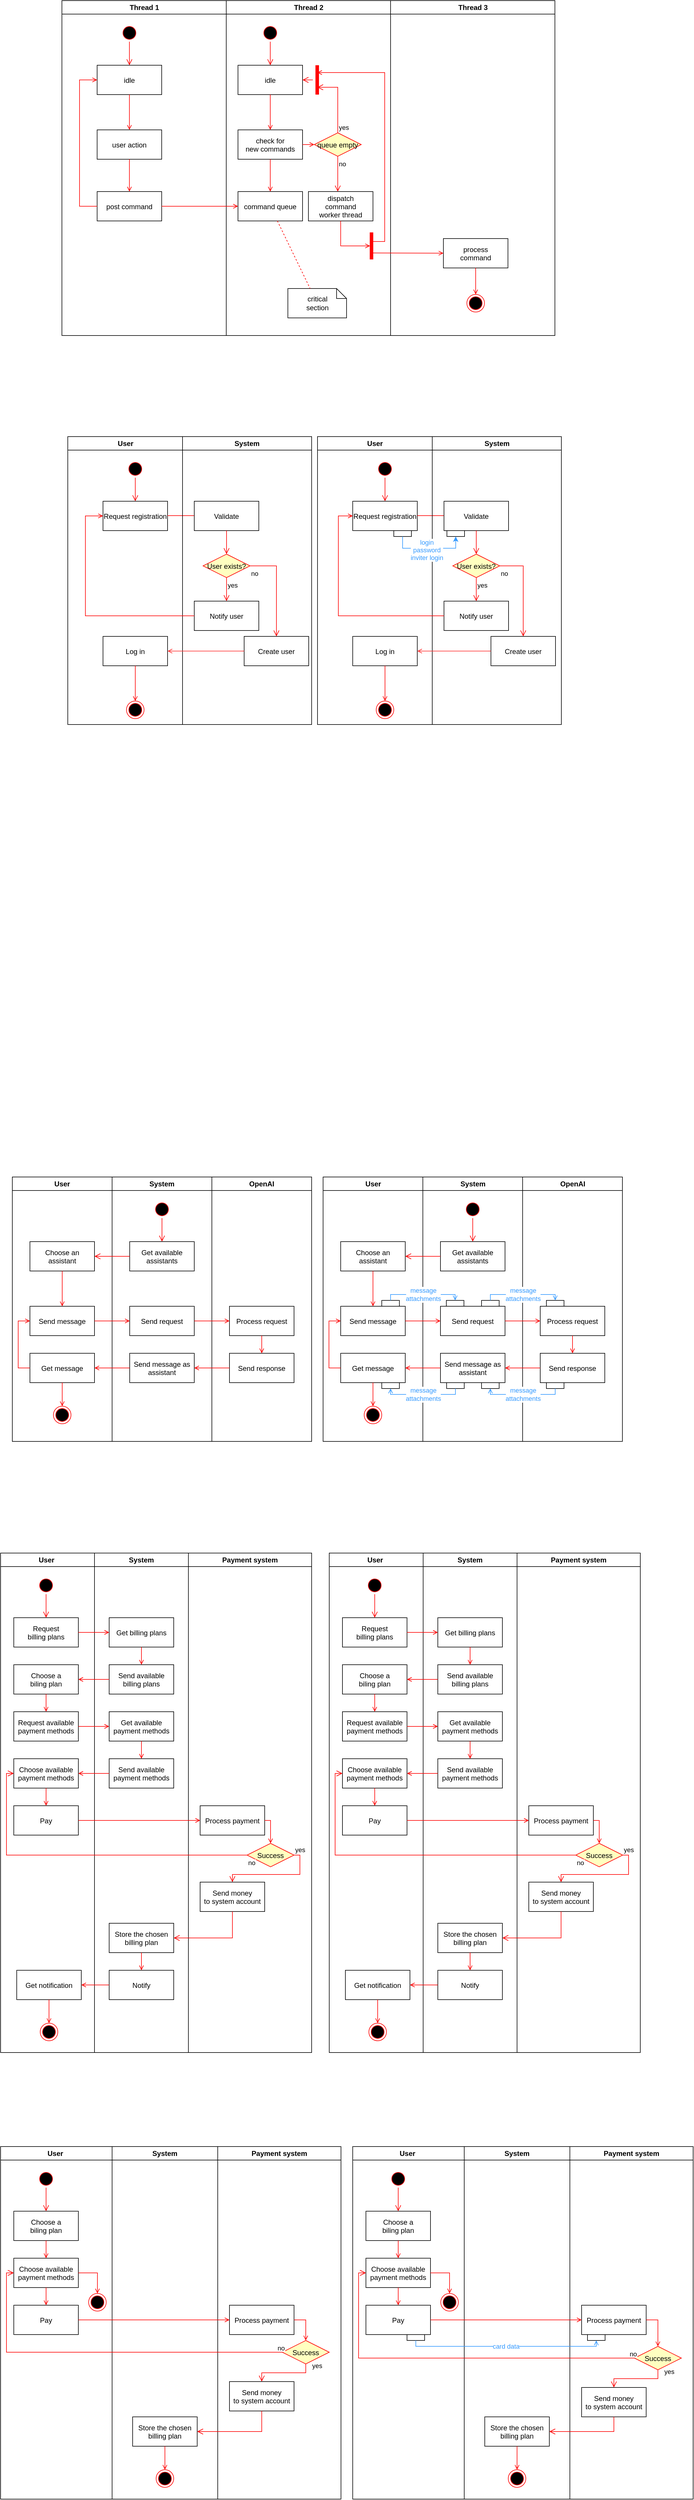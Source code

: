 <mxfile version="22.1.2" type="device">
  <diagram name="Page-1" id="e7e014a7-5840-1c2e-5031-d8a46d1fe8dd">
    <mxGraphModel dx="1434" dy="854" grid="1" gridSize="10" guides="1" tooltips="1" connect="1" arrows="1" fold="1" page="1" pageScale="1" pageWidth="1169" pageHeight="826" background="none" math="0" shadow="0">
      <root>
        <mxCell id="0" />
        <mxCell id="1" parent="0" />
        <mxCell id="2" value="Thread 1" style="swimlane;whiteSpace=wrap" parent="1" vertex="1">
          <mxGeometry x="164.5" y="128" width="280" height="570" as="geometry">
            <mxRectangle x="164.5" y="128" width="90" height="30" as="alternateBounds" />
          </mxGeometry>
        </mxCell>
        <mxCell id="5" value="" style="ellipse;shape=startState;fillColor=#000000;strokeColor=#ff0000;" parent="2" vertex="1">
          <mxGeometry x="100" y="40" width="30" height="30" as="geometry" />
        </mxCell>
        <mxCell id="6" value="" style="edgeStyle=elbowEdgeStyle;elbow=horizontal;verticalAlign=bottom;endArrow=open;endSize=8;strokeColor=#FF0000;endFill=1;rounded=0" parent="2" source="5" target="7" edge="1">
          <mxGeometry x="100" y="40" as="geometry">
            <mxPoint x="115" y="110" as="targetPoint" />
          </mxGeometry>
        </mxCell>
        <mxCell id="7" value="idle" style="" parent="2" vertex="1">
          <mxGeometry x="60" y="110" width="110" height="50" as="geometry" />
        </mxCell>
        <mxCell id="8" value="user action" style="" parent="2" vertex="1">
          <mxGeometry x="60" y="220" width="110" height="50" as="geometry" />
        </mxCell>
        <mxCell id="9" value="" style="endArrow=open;strokeColor=#FF0000;endFill=1;rounded=0" parent="2" source="7" target="8" edge="1">
          <mxGeometry relative="1" as="geometry" />
        </mxCell>
        <mxCell id="10" value="post command" style="" parent="2" vertex="1">
          <mxGeometry x="60" y="325" width="110" height="50" as="geometry" />
        </mxCell>
        <mxCell id="11" value="" style="endArrow=open;strokeColor=#FF0000;endFill=1;rounded=0" parent="2" source="8" target="10" edge="1">
          <mxGeometry relative="1" as="geometry" />
        </mxCell>
        <mxCell id="12" value="" style="edgeStyle=elbowEdgeStyle;elbow=horizontal;strokeColor=#FF0000;endArrow=open;endFill=1;rounded=0" parent="2" source="10" target="7" edge="1">
          <mxGeometry width="100" height="100" relative="1" as="geometry">
            <mxPoint x="160" y="290" as="sourcePoint" />
            <mxPoint x="260" y="190" as="targetPoint" />
            <Array as="points">
              <mxPoint x="30" y="250" />
            </Array>
          </mxGeometry>
        </mxCell>
        <mxCell id="3" value="Thread 2" style="swimlane;whiteSpace=wrap" parent="1" vertex="1">
          <mxGeometry x="444.5" y="128" width="280" height="570" as="geometry" />
        </mxCell>
        <mxCell id="13" value="" style="ellipse;shape=startState;fillColor=#000000;strokeColor=#ff0000;" parent="3" vertex="1">
          <mxGeometry x="60" y="40" width="30" height="30" as="geometry" />
        </mxCell>
        <mxCell id="14" value="" style="edgeStyle=elbowEdgeStyle;elbow=horizontal;verticalAlign=bottom;endArrow=open;endSize=8;strokeColor=#FF0000;endFill=1;rounded=0" parent="3" source="13" target="15" edge="1">
          <mxGeometry x="40" y="20" as="geometry">
            <mxPoint x="55" y="90" as="targetPoint" />
          </mxGeometry>
        </mxCell>
        <mxCell id="15" value="idle" style="" parent="3" vertex="1">
          <mxGeometry x="20" y="110" width="110" height="50" as="geometry" />
        </mxCell>
        <mxCell id="16" value="check for &#xa;new commands" style="" parent="3" vertex="1">
          <mxGeometry x="20" y="220" width="110" height="50" as="geometry" />
        </mxCell>
        <mxCell id="17" value="" style="endArrow=open;strokeColor=#FF0000;endFill=1;rounded=0" parent="3" source="15" target="16" edge="1">
          <mxGeometry relative="1" as="geometry" />
        </mxCell>
        <mxCell id="18" value="command queue" style="" parent="3" vertex="1">
          <mxGeometry x="20" y="325" width="110" height="50" as="geometry" />
        </mxCell>
        <mxCell id="19" value="" style="endArrow=open;strokeColor=#FF0000;endFill=1;rounded=0" parent="3" source="16" target="18" edge="1">
          <mxGeometry relative="1" as="geometry" />
        </mxCell>
        <mxCell id="21" value="queue empty" style="rhombus;fillColor=#ffffc0;strokeColor=#ff0000;" parent="3" vertex="1">
          <mxGeometry x="150" y="225" width="80" height="40" as="geometry" />
        </mxCell>
        <mxCell id="22" value="yes" style="edgeStyle=elbowEdgeStyle;elbow=horizontal;align=left;verticalAlign=bottom;endArrow=open;endSize=8;strokeColor=#FF0000;exitX=0.5;exitY=0;endFill=1;rounded=0;entryX=0.75;entryY=0.5;entryPerimeter=0" parent="3" source="21" target="25" edge="1">
          <mxGeometry x="-1" relative="1" as="geometry">
            <mxPoint x="160" y="150" as="targetPoint" />
            <Array as="points">
              <mxPoint x="190" y="180" />
            </Array>
          </mxGeometry>
        </mxCell>
        <mxCell id="23" value="no" style="edgeStyle=elbowEdgeStyle;elbow=horizontal;align=left;verticalAlign=top;endArrow=open;endSize=8;strokeColor=#FF0000;endFill=1;rounded=0" parent="3" source="21" target="30" edge="1">
          <mxGeometry x="-1" relative="1" as="geometry">
            <mxPoint x="190" y="305" as="targetPoint" />
          </mxGeometry>
        </mxCell>
        <mxCell id="24" value="" style="endArrow=open;strokeColor=#FF0000;endFill=1;rounded=0" parent="3" source="16" target="21" edge="1">
          <mxGeometry relative="1" as="geometry" />
        </mxCell>
        <mxCell id="25" value="" style="shape=line;strokeWidth=6;strokeColor=#ff0000;rotation=90" parent="3" vertex="1">
          <mxGeometry x="130" y="127.5" width="50" height="15" as="geometry" />
        </mxCell>
        <mxCell id="26" value="" style="edgeStyle=elbowEdgeStyle;elbow=horizontal;verticalAlign=bottom;endArrow=open;endSize=8;strokeColor=#FF0000;endFill=1;rounded=0" parent="3" source="25" target="15" edge="1">
          <mxGeometry x="130" y="90" as="geometry">
            <mxPoint x="230" y="140" as="targetPoint" />
          </mxGeometry>
        </mxCell>
        <mxCell id="30" value="dispatch&#xa;command&#xa;worker thread" style="" parent="3" vertex="1">
          <mxGeometry x="140" y="325" width="110" height="50" as="geometry" />
        </mxCell>
        <mxCell id="31" value="critical&#xa;section" style="shape=note;whiteSpace=wrap;size=17" parent="3" vertex="1">
          <mxGeometry x="105" y="490" width="100" height="50" as="geometry" />
        </mxCell>
        <mxCell id="32" value="" style="endArrow=none;strokeColor=#FF0000;endFill=0;rounded=0;dashed=1" parent="3" source="18" target="31" edge="1">
          <mxGeometry relative="1" as="geometry" />
        </mxCell>
        <mxCell id="34" value="" style="whiteSpace=wrap;strokeColor=#FF0000;fillColor=#FF0000" parent="3" vertex="1">
          <mxGeometry x="245" y="395" width="5" height="45" as="geometry" />
        </mxCell>
        <mxCell id="41" value="" style="edgeStyle=elbowEdgeStyle;elbow=horizontal;entryX=0;entryY=0.5;strokeColor=#FF0000;endArrow=open;endFill=1;rounded=0" parent="3" source="30" target="34" edge="1">
          <mxGeometry width="100" height="100" relative="1" as="geometry">
            <mxPoint x="60" y="480" as="sourcePoint" />
            <mxPoint x="160" y="380" as="targetPoint" />
            <Array as="points">
              <mxPoint x="195" y="400" />
            </Array>
          </mxGeometry>
        </mxCell>
        <mxCell id="4" value="Thread 3" style="swimlane;whiteSpace=wrap" parent="1" vertex="1">
          <mxGeometry x="724.5" y="128" width="280" height="570" as="geometry" />
        </mxCell>
        <mxCell id="33" value="process&#xa;command" style="" parent="4" vertex="1">
          <mxGeometry x="90" y="405" width="110" height="50" as="geometry" />
        </mxCell>
        <mxCell id="35" value="" style="edgeStyle=elbowEdgeStyle;elbow=horizontal;strokeColor=#FF0000;endArrow=open;endFill=1;rounded=0;entryX=0.25;entryY=0.5;entryPerimeter=0" parent="4" target="25" edge="1">
          <mxGeometry width="100" height="100" relative="1" as="geometry">
            <mxPoint x="-30" y="410" as="sourcePoint" />
            <mxPoint x="-120" y="120" as="targetPoint" />
            <Array as="points">
              <mxPoint x="-10" y="135" />
            </Array>
          </mxGeometry>
        </mxCell>
        <mxCell id="37" value="" style="edgeStyle=none;strokeColor=#FF0000;endArrow=open;endFill=1;rounded=0" parent="4" target="33" edge="1">
          <mxGeometry width="100" height="100" relative="1" as="geometry">
            <mxPoint x="-30" y="429.5" as="sourcePoint" />
            <mxPoint x="90" y="429.5" as="targetPoint" />
          </mxGeometry>
        </mxCell>
        <mxCell id="38" value="" style="ellipse;shape=endState;fillColor=#000000;strokeColor=#ff0000" parent="4" vertex="1">
          <mxGeometry x="130" y="500" width="30" height="30" as="geometry" />
        </mxCell>
        <mxCell id="39" value="" style="endArrow=open;strokeColor=#FF0000;endFill=1;rounded=0" parent="4" source="33" target="38" edge="1">
          <mxGeometry relative="1" as="geometry" />
        </mxCell>
        <mxCell id="20" value="" style="endArrow=open;strokeColor=#FF0000;endFill=1;rounded=0" parent="1" source="10" target="18" edge="1">
          <mxGeometry relative="1" as="geometry" />
        </mxCell>
        <mxCell id="gfUBth482DZoh4JY9FzU-41" value="User" style="swimlane;whiteSpace=wrap" vertex="1" parent="1">
          <mxGeometry x="174.5" y="870" width="195.5" height="490" as="geometry">
            <mxRectangle x="164.5" y="128" width="90" height="30" as="alternateBounds" />
          </mxGeometry>
        </mxCell>
        <mxCell id="gfUBth482DZoh4JY9FzU-42" value="" style="ellipse;shape=startState;fillColor=#000000;strokeColor=#ff0000;" vertex="1" parent="gfUBth482DZoh4JY9FzU-41">
          <mxGeometry x="100" y="40" width="30" height="30" as="geometry" />
        </mxCell>
        <mxCell id="gfUBth482DZoh4JY9FzU-43" value="" style="edgeStyle=elbowEdgeStyle;elbow=horizontal;verticalAlign=bottom;endArrow=open;endSize=8;strokeColor=#FF0000;endFill=1;rounded=0;exitX=0.5;exitY=1;exitDx=0;exitDy=0;" edge="1" parent="gfUBth482DZoh4JY9FzU-41" source="gfUBth482DZoh4JY9FzU-42" target="gfUBth482DZoh4JY9FzU-44">
          <mxGeometry x="100" y="40" as="geometry">
            <mxPoint x="115" y="110" as="targetPoint" />
          </mxGeometry>
        </mxCell>
        <mxCell id="gfUBth482DZoh4JY9FzU-44" value="Request registration" style="" vertex="1" parent="gfUBth482DZoh4JY9FzU-41">
          <mxGeometry x="60" y="110" width="110" height="50" as="geometry" />
        </mxCell>
        <mxCell id="gfUBth482DZoh4JY9FzU-45" value="Log in" style="" vertex="1" parent="gfUBth482DZoh4JY9FzU-41">
          <mxGeometry x="60" y="340" width="110" height="50" as="geometry" />
        </mxCell>
        <mxCell id="gfUBth482DZoh4JY9FzU-75" value="" style="endArrow=open;strokeColor=#FF0000;endFill=1;rounded=0;entryX=0;entryY=0.5;entryDx=0;entryDy=0;" edge="1" parent="gfUBth482DZoh4JY9FzU-41" target="gfUBth482DZoh4JY9FzU-53">
          <mxGeometry relative="1" as="geometry">
            <mxPoint x="170" y="134.5" as="sourcePoint" />
            <mxPoint x="300" y="134.5" as="targetPoint" />
            <Array as="points">
              <mxPoint x="235.5" y="134.5" />
            </Array>
          </mxGeometry>
        </mxCell>
        <mxCell id="gfUBth482DZoh4JY9FzU-82" value="" style="ellipse;shape=endState;fillColor=#000000;strokeColor=#ff0000" vertex="1" parent="gfUBth482DZoh4JY9FzU-41">
          <mxGeometry x="100" y="450" width="30" height="30" as="geometry" />
        </mxCell>
        <mxCell id="gfUBth482DZoh4JY9FzU-83" value="" style="endArrow=open;strokeColor=#FF0000;endFill=1;rounded=0;exitX=0.5;exitY=1;exitDx=0;exitDy=0;" edge="1" parent="gfUBth482DZoh4JY9FzU-41" target="gfUBth482DZoh4JY9FzU-82" source="gfUBth482DZoh4JY9FzU-45">
          <mxGeometry relative="1" as="geometry">
            <mxPoint x="115.5" y="420" as="sourcePoint" />
          </mxGeometry>
        </mxCell>
        <mxCell id="gfUBth482DZoh4JY9FzU-50" value="System" style="swimlane;whiteSpace=wrap" vertex="1" parent="1">
          <mxGeometry x="370" y="870" width="220" height="490" as="geometry" />
        </mxCell>
        <mxCell id="gfUBth482DZoh4JY9FzU-53" value="Validate" style="" vertex="1" parent="gfUBth482DZoh4JY9FzU-50">
          <mxGeometry x="20" y="110" width="110" height="50" as="geometry" />
        </mxCell>
        <mxCell id="gfUBth482DZoh4JY9FzU-58" value="User exists?" style="rhombus;fillColor=#ffffc0;strokeColor=#ff0000;" vertex="1" parent="gfUBth482DZoh4JY9FzU-50">
          <mxGeometry x="35" y="200" width="80" height="40" as="geometry" />
        </mxCell>
        <mxCell id="gfUBth482DZoh4JY9FzU-60" value="no" style="edgeStyle=orthogonalEdgeStyle;elbow=horizontal;align=left;verticalAlign=top;endArrow=open;endSize=8;strokeColor=#FF0000;endFill=1;rounded=0;exitX=1;exitY=0.5;exitDx=0;exitDy=0;entryX=0.5;entryY=0;entryDx=0;entryDy=0;" edge="1" parent="gfUBth482DZoh4JY9FzU-50" source="gfUBth482DZoh4JY9FzU-58" target="gfUBth482DZoh4JY9FzU-64">
          <mxGeometry x="-1" relative="1" as="geometry">
            <mxPoint x="190" y="305" as="targetPoint" />
            <Array as="points">
              <mxPoint x="160" y="220" />
            </Array>
          </mxGeometry>
        </mxCell>
        <mxCell id="gfUBth482DZoh4JY9FzU-63" value="" style="edgeStyle=elbowEdgeStyle;elbow=horizontal;verticalAlign=bottom;endArrow=open;endSize=8;strokeColor=#FF0000;endFill=1;rounded=0;exitX=0.5;exitY=1;exitDx=0;exitDy=0;entryX=0.5;entryY=0;entryDx=0;entryDy=0;" edge="1" parent="gfUBth482DZoh4JY9FzU-50" source="gfUBth482DZoh4JY9FzU-53" target="gfUBth482DZoh4JY9FzU-58">
          <mxGeometry x="130" y="90" as="geometry">
            <mxPoint x="195.5" y="220" as="targetPoint" />
            <mxPoint x="147.5" y="135" as="sourcePoint" />
            <Array as="points" />
          </mxGeometry>
        </mxCell>
        <mxCell id="gfUBth482DZoh4JY9FzU-64" value="Create user" style="" vertex="1" parent="gfUBth482DZoh4JY9FzU-50">
          <mxGeometry x="105" y="340" width="110" height="50" as="geometry" />
        </mxCell>
        <mxCell id="gfUBth482DZoh4JY9FzU-76" value="yes" style="edgeStyle=elbowEdgeStyle;elbow=horizontal;align=left;verticalAlign=top;endArrow=open;endSize=8;strokeColor=#FF0000;endFill=1;rounded=0;entryX=0.5;entryY=0;entryDx=0;entryDy=0;exitX=0.5;exitY=1;exitDx=0;exitDy=0;" edge="1" parent="gfUBth482DZoh4JY9FzU-50" source="gfUBth482DZoh4JY9FzU-58" target="gfUBth482DZoh4JY9FzU-77">
          <mxGeometry x="-1" relative="1" as="geometry">
            <mxPoint x="65.5" y="180" as="targetPoint" />
            <mxPoint x="85" y="280" as="sourcePoint" />
            <Array as="points">
              <mxPoint x="75" y="250" />
            </Array>
          </mxGeometry>
        </mxCell>
        <mxCell id="gfUBth482DZoh4JY9FzU-77" value="Notify user" style="" vertex="1" parent="gfUBth482DZoh4JY9FzU-50">
          <mxGeometry x="20" y="280" width="110" height="50" as="geometry" />
        </mxCell>
        <mxCell id="gfUBth482DZoh4JY9FzU-49" value="" style="edgeStyle=elbowEdgeStyle;elbow=horizontal;strokeColor=#FF0000;endArrow=open;endFill=1;rounded=0;exitX=0;exitY=0.5;exitDx=0;exitDy=0;" edge="1" parent="1" source="gfUBth482DZoh4JY9FzU-77" target="gfUBth482DZoh4JY9FzU-44">
          <mxGeometry width="100" height="100" relative="1" as="geometry">
            <mxPoint x="334.5" y="1160" as="sourcePoint" />
            <mxPoint x="434.5" y="1060" as="targetPoint" />
            <Array as="points">
              <mxPoint x="204.5" y="1120" />
            </Array>
          </mxGeometry>
        </mxCell>
        <mxCell id="gfUBth482DZoh4JY9FzU-81" style="edgeStyle=orthogonalEdgeStyle;rounded=0;orthogonalLoop=1;jettySize=auto;html=1;exitX=0;exitY=0.5;exitDx=0;exitDy=0;entryX=1;entryY=0.5;entryDx=0;entryDy=0;strokeColor=#FF3333;endArrow=open;endFill=0;" edge="1" parent="1" source="gfUBth482DZoh4JY9FzU-64" target="gfUBth482DZoh4JY9FzU-45">
          <mxGeometry relative="1" as="geometry" />
        </mxCell>
        <mxCell id="gfUBth482DZoh4JY9FzU-85" value="User" style="swimlane;whiteSpace=wrap" vertex="1" parent="1">
          <mxGeometry x="80" y="2130" width="170" height="450" as="geometry">
            <mxRectangle x="164.5" y="128" width="90" height="30" as="alternateBounds" />
          </mxGeometry>
        </mxCell>
        <mxCell id="gfUBth482DZoh4JY9FzU-88" value="Choose an&#xa;assistant" style="" vertex="1" parent="gfUBth482DZoh4JY9FzU-85">
          <mxGeometry x="30" y="110" width="110" height="50" as="geometry" />
        </mxCell>
        <mxCell id="gfUBth482DZoh4JY9FzU-89" value="Send message" style="" vertex="1" parent="gfUBth482DZoh4JY9FzU-85">
          <mxGeometry x="30" y="220" width="110" height="50" as="geometry" />
        </mxCell>
        <mxCell id="gfUBth482DZoh4JY9FzU-90" value="" style="endArrow=open;strokeColor=#FF0000;endFill=1;rounded=0" edge="1" parent="gfUBth482DZoh4JY9FzU-85" source="gfUBth482DZoh4JY9FzU-88" target="gfUBth482DZoh4JY9FzU-89">
          <mxGeometry relative="1" as="geometry" />
        </mxCell>
        <mxCell id="gfUBth482DZoh4JY9FzU-91" value="Get message" style="" vertex="1" parent="gfUBth482DZoh4JY9FzU-85">
          <mxGeometry x="30" y="300" width="110" height="50" as="geometry" />
        </mxCell>
        <mxCell id="gfUBth482DZoh4JY9FzU-147" value="" style="endArrow=open;strokeColor=#FF0000;endFill=1;rounded=0;exitX=0;exitY=0.5;exitDx=0;exitDy=0;entryX=0;entryY=0.5;entryDx=0;entryDy=0;edgeStyle=orthogonalEdgeStyle;" edge="1" parent="gfUBth482DZoh4JY9FzU-85" source="gfUBth482DZoh4JY9FzU-91" target="gfUBth482DZoh4JY9FzU-89">
          <mxGeometry relative="1" as="geometry">
            <mxPoint x="215" y="380" as="sourcePoint" />
            <mxPoint x="5" y="380" as="targetPoint" />
            <Array as="points">
              <mxPoint x="10" y="325" />
              <mxPoint x="10" y="245" />
            </Array>
          </mxGeometry>
        </mxCell>
        <mxCell id="gfUBth482DZoh4JY9FzU-117" value="" style="ellipse;shape=endState;fillColor=#000000;strokeColor=#ff0000" vertex="1" parent="gfUBth482DZoh4JY9FzU-85">
          <mxGeometry x="70" y="390" width="30" height="30" as="geometry" />
        </mxCell>
        <mxCell id="gfUBth482DZoh4JY9FzU-148" value="" style="endArrow=open;strokeColor=#FF0000;endFill=1;rounded=0;exitX=0.5;exitY=1;exitDx=0;exitDy=0;entryX=0.5;entryY=0;entryDx=0;entryDy=0;" edge="1" parent="gfUBth482DZoh4JY9FzU-85" source="gfUBth482DZoh4JY9FzU-91" target="gfUBth482DZoh4JY9FzU-117">
          <mxGeometry relative="1" as="geometry">
            <mxPoint x="610" y="345" as="sourcePoint" />
            <mxPoint x="85" y="410" as="targetPoint" />
          </mxGeometry>
        </mxCell>
        <mxCell id="gfUBth482DZoh4JY9FzU-94" value="System" style="swimlane;whiteSpace=wrap" vertex="1" parent="1">
          <mxGeometry x="250" y="2130" width="170" height="450" as="geometry" />
        </mxCell>
        <mxCell id="gfUBth482DZoh4JY9FzU-95" value="" style="ellipse;shape=startState;fillColor=#000000;strokeColor=#ff0000;" vertex="1" parent="gfUBth482DZoh4JY9FzU-94">
          <mxGeometry x="70" y="40" width="30" height="30" as="geometry" />
        </mxCell>
        <mxCell id="gfUBth482DZoh4JY9FzU-96" value="" style="edgeStyle=elbowEdgeStyle;elbow=horizontal;verticalAlign=bottom;endArrow=open;endSize=8;strokeColor=#FF0000;endFill=1;rounded=0" edge="1" parent="gfUBth482DZoh4JY9FzU-94" source="gfUBth482DZoh4JY9FzU-95" target="gfUBth482DZoh4JY9FzU-97">
          <mxGeometry x="40" y="20" as="geometry">
            <mxPoint x="65" y="90" as="targetPoint" />
          </mxGeometry>
        </mxCell>
        <mxCell id="gfUBth482DZoh4JY9FzU-97" value="Get available&#xa;assistants" style="" vertex="1" parent="gfUBth482DZoh4JY9FzU-94">
          <mxGeometry x="30" y="110" width="110" height="50" as="geometry" />
        </mxCell>
        <mxCell id="gfUBth482DZoh4JY9FzU-98" value="Send request" style="" vertex="1" parent="gfUBth482DZoh4JY9FzU-94">
          <mxGeometry x="30" y="220" width="110" height="50" as="geometry" />
        </mxCell>
        <mxCell id="gfUBth482DZoh4JY9FzU-100" value="Send message as&#xa;assistant" style="" vertex="1" parent="gfUBth482DZoh4JY9FzU-94">
          <mxGeometry x="30" y="300" width="110" height="50" as="geometry" />
        </mxCell>
        <mxCell id="gfUBth482DZoh4JY9FzU-113" value="OpenAI" style="swimlane;whiteSpace=wrap" vertex="1" parent="1">
          <mxGeometry x="420" y="2130" width="170" height="450" as="geometry" />
        </mxCell>
        <mxCell id="gfUBth482DZoh4JY9FzU-114" value="Process request" style="" vertex="1" parent="gfUBth482DZoh4JY9FzU-113">
          <mxGeometry x="30" y="220" width="110" height="50" as="geometry" />
        </mxCell>
        <mxCell id="gfUBth482DZoh4JY9FzU-145" value="Send response" style="" vertex="1" parent="gfUBth482DZoh4JY9FzU-113">
          <mxGeometry x="30" y="300" width="110" height="50" as="geometry" />
        </mxCell>
        <mxCell id="gfUBth482DZoh4JY9FzU-146" value="" style="endArrow=open;strokeColor=#FF0000;endFill=1;rounded=0;exitX=0.5;exitY=1;exitDx=0;exitDy=0;" edge="1" parent="gfUBth482DZoh4JY9FzU-113" source="gfUBth482DZoh4JY9FzU-114">
          <mxGeometry relative="1" as="geometry">
            <mxPoint x="84.5" y="280" as="sourcePoint" />
            <mxPoint x="85" y="300" as="targetPoint" />
          </mxGeometry>
        </mxCell>
        <mxCell id="gfUBth482DZoh4JY9FzU-119" value="" style="endArrow=none;strokeColor=#FF0000;endFill=0;rounded=0;startArrow=open;startFill=0;entryX=0;entryY=0.5;entryDx=0;entryDy=0;exitX=1;exitY=0.5;exitDx=0;exitDy=0;" edge="1" parent="1" source="gfUBth482DZoh4JY9FzU-91" target="gfUBth482DZoh4JY9FzU-100">
          <mxGeometry relative="1" as="geometry" />
        </mxCell>
        <mxCell id="gfUBth482DZoh4JY9FzU-120" value="User" style="swimlane;whiteSpace=wrap" vertex="1" parent="1">
          <mxGeometry x="600" y="870" width="195.5" height="490" as="geometry">
            <mxRectangle x="164.5" y="128" width="90" height="30" as="alternateBounds" />
          </mxGeometry>
        </mxCell>
        <mxCell id="gfUBth482DZoh4JY9FzU-121" value="" style="ellipse;shape=startState;fillColor=#000000;strokeColor=#ff0000;" vertex="1" parent="gfUBth482DZoh4JY9FzU-120">
          <mxGeometry x="100" y="40" width="30" height="30" as="geometry" />
        </mxCell>
        <mxCell id="gfUBth482DZoh4JY9FzU-122" value="" style="edgeStyle=elbowEdgeStyle;elbow=horizontal;verticalAlign=bottom;endArrow=open;endSize=8;strokeColor=#FF0000;endFill=1;rounded=0;exitX=0.5;exitY=1;exitDx=0;exitDy=0;" edge="1" parent="gfUBth482DZoh4JY9FzU-120" source="gfUBth482DZoh4JY9FzU-121" target="gfUBth482DZoh4JY9FzU-123">
          <mxGeometry x="100" y="40" as="geometry">
            <mxPoint x="115" y="110" as="targetPoint" />
          </mxGeometry>
        </mxCell>
        <mxCell id="gfUBth482DZoh4JY9FzU-123" value="Request registration" style="" vertex="1" parent="gfUBth482DZoh4JY9FzU-120">
          <mxGeometry x="60" y="110" width="110" height="50" as="geometry" />
        </mxCell>
        <mxCell id="gfUBth482DZoh4JY9FzU-124" value="Log in" style="" vertex="1" parent="gfUBth482DZoh4JY9FzU-120">
          <mxGeometry x="60" y="340" width="110" height="50" as="geometry" />
        </mxCell>
        <mxCell id="gfUBth482DZoh4JY9FzU-125" value="" style="endArrow=open;strokeColor=#FF0000;endFill=1;rounded=0;entryX=0;entryY=0.5;entryDx=0;entryDy=0;" edge="1" parent="gfUBth482DZoh4JY9FzU-120" target="gfUBth482DZoh4JY9FzU-129">
          <mxGeometry relative="1" as="geometry">
            <mxPoint x="170" y="134.5" as="sourcePoint" />
            <mxPoint x="300" y="134.5" as="targetPoint" />
            <Array as="points">
              <mxPoint x="235.5" y="134.5" />
            </Array>
          </mxGeometry>
        </mxCell>
        <mxCell id="gfUBth482DZoh4JY9FzU-126" value="" style="ellipse;shape=endState;fillColor=#000000;strokeColor=#ff0000" vertex="1" parent="gfUBth482DZoh4JY9FzU-120">
          <mxGeometry x="100" y="450" width="30" height="30" as="geometry" />
        </mxCell>
        <mxCell id="gfUBth482DZoh4JY9FzU-127" value="" style="endArrow=open;strokeColor=#FF0000;endFill=1;rounded=0;exitX=0.5;exitY=1;exitDx=0;exitDy=0;" edge="1" parent="gfUBth482DZoh4JY9FzU-120" source="gfUBth482DZoh4JY9FzU-124" target="gfUBth482DZoh4JY9FzU-126">
          <mxGeometry relative="1" as="geometry">
            <mxPoint x="115.5" y="420" as="sourcePoint" />
          </mxGeometry>
        </mxCell>
        <mxCell id="gfUBth482DZoh4JY9FzU-138" value="" style="rounded=0;whiteSpace=wrap;html=1;" vertex="1" parent="gfUBth482DZoh4JY9FzU-120">
          <mxGeometry x="130" y="160" width="30" height="10" as="geometry" />
        </mxCell>
        <mxCell id="gfUBth482DZoh4JY9FzU-128" value="System" style="swimlane;whiteSpace=wrap" vertex="1" parent="1">
          <mxGeometry x="795.5" y="870" width="220" height="490" as="geometry" />
        </mxCell>
        <mxCell id="gfUBth482DZoh4JY9FzU-129" value="Validate" style="" vertex="1" parent="gfUBth482DZoh4JY9FzU-128">
          <mxGeometry x="20" y="110" width="110" height="50" as="geometry" />
        </mxCell>
        <mxCell id="gfUBth482DZoh4JY9FzU-130" value="User exists?" style="rhombus;fillColor=#ffffc0;strokeColor=#ff0000;" vertex="1" parent="gfUBth482DZoh4JY9FzU-128">
          <mxGeometry x="35" y="200" width="80" height="40" as="geometry" />
        </mxCell>
        <mxCell id="gfUBth482DZoh4JY9FzU-131" value="no" style="edgeStyle=orthogonalEdgeStyle;elbow=horizontal;align=left;verticalAlign=top;endArrow=open;endSize=8;strokeColor=#FF0000;endFill=1;rounded=0;exitX=1;exitY=0.5;exitDx=0;exitDy=0;entryX=0.5;entryY=0;entryDx=0;entryDy=0;" edge="1" parent="gfUBth482DZoh4JY9FzU-128" source="gfUBth482DZoh4JY9FzU-130" target="gfUBth482DZoh4JY9FzU-133">
          <mxGeometry x="-1" relative="1" as="geometry">
            <mxPoint x="190" y="305" as="targetPoint" />
            <Array as="points">
              <mxPoint x="155" y="220" />
            </Array>
          </mxGeometry>
        </mxCell>
        <mxCell id="gfUBth482DZoh4JY9FzU-132" value="" style="edgeStyle=elbowEdgeStyle;elbow=horizontal;verticalAlign=bottom;endArrow=open;endSize=8;strokeColor=#FF0000;endFill=1;rounded=0;exitX=0.5;exitY=1;exitDx=0;exitDy=0;entryX=0.5;entryY=0;entryDx=0;entryDy=0;" edge="1" parent="gfUBth482DZoh4JY9FzU-128" source="gfUBth482DZoh4JY9FzU-129" target="gfUBth482DZoh4JY9FzU-130">
          <mxGeometry x="130" y="90" as="geometry">
            <mxPoint x="195.5" y="220" as="targetPoint" />
            <mxPoint x="147.5" y="135" as="sourcePoint" />
            <Array as="points" />
          </mxGeometry>
        </mxCell>
        <mxCell id="gfUBth482DZoh4JY9FzU-133" value="Create user" style="" vertex="1" parent="gfUBth482DZoh4JY9FzU-128">
          <mxGeometry x="100" y="340" width="110" height="50" as="geometry" />
        </mxCell>
        <mxCell id="gfUBth482DZoh4JY9FzU-134" value="yes" style="edgeStyle=elbowEdgeStyle;elbow=horizontal;align=left;verticalAlign=top;endArrow=open;endSize=8;strokeColor=#FF0000;endFill=1;rounded=0;entryX=0.5;entryY=0;entryDx=0;entryDy=0;exitX=0.5;exitY=1;exitDx=0;exitDy=0;" edge="1" parent="gfUBth482DZoh4JY9FzU-128" source="gfUBth482DZoh4JY9FzU-130" target="gfUBth482DZoh4JY9FzU-135">
          <mxGeometry x="-1" relative="1" as="geometry">
            <mxPoint x="65.5" y="180" as="targetPoint" />
            <mxPoint x="85" y="280" as="sourcePoint" />
            <Array as="points">
              <mxPoint x="75" y="250" />
            </Array>
          </mxGeometry>
        </mxCell>
        <mxCell id="gfUBth482DZoh4JY9FzU-135" value="Notify user" style="" vertex="1" parent="gfUBth482DZoh4JY9FzU-128">
          <mxGeometry x="20" y="280" width="110" height="50" as="geometry" />
        </mxCell>
        <mxCell id="gfUBth482DZoh4JY9FzU-139" value="" style="rounded=0;whiteSpace=wrap;html=1;" vertex="1" parent="gfUBth482DZoh4JY9FzU-128">
          <mxGeometry x="25" y="160" width="30" height="10" as="geometry" />
        </mxCell>
        <mxCell id="gfUBth482DZoh4JY9FzU-137" style="edgeStyle=orthogonalEdgeStyle;rounded=0;orthogonalLoop=1;jettySize=auto;html=1;exitX=0;exitY=0.5;exitDx=0;exitDy=0;entryX=1;entryY=0.5;entryDx=0;entryDy=0;strokeColor=#FF3333;endArrow=open;endFill=0;" edge="1" parent="1" source="gfUBth482DZoh4JY9FzU-133" target="gfUBth482DZoh4JY9FzU-124">
          <mxGeometry relative="1" as="geometry" />
        </mxCell>
        <mxCell id="gfUBth482DZoh4JY9FzU-136" value="" style="edgeStyle=elbowEdgeStyle;elbow=horizontal;strokeColor=#FF0000;endArrow=open;endFill=1;rounded=0;exitX=0;exitY=0.5;exitDx=0;exitDy=0;entryX=0;entryY=0.5;entryDx=0;entryDy=0;" edge="1" parent="1" source="gfUBth482DZoh4JY9FzU-135" target="gfUBth482DZoh4JY9FzU-123">
          <mxGeometry width="100" height="100" relative="1" as="geometry">
            <mxPoint x="926" y="1190" as="sourcePoint" />
            <mxPoint x="795.5" y="1020" as="targetPoint" />
            <Array as="points">
              <mxPoint x="635.5" y="1080" />
            </Array>
          </mxGeometry>
        </mxCell>
        <mxCell id="gfUBth482DZoh4JY9FzU-141" value="" style="endArrow=classic;html=1;rounded=0;entryX=0.5;entryY=1;entryDx=0;entryDy=0;edgeStyle=orthogonalEdgeStyle;exitX=0.5;exitY=1;exitDx=0;exitDy=0;strokeColor=#3399FF;" edge="1" parent="1" source="gfUBth482DZoh4JY9FzU-138" target="gfUBth482DZoh4JY9FzU-139">
          <mxGeometry relative="1" as="geometry">
            <mxPoint x="770" y="1080" as="sourcePoint" />
            <mxPoint x="870" y="1080" as="targetPoint" />
            <Array as="points">
              <mxPoint x="745.5" y="1060" />
              <mxPoint x="835.5" y="1060" />
            </Array>
          </mxGeometry>
        </mxCell>
        <mxCell id="gfUBth482DZoh4JY9FzU-142" value="login&lt;br&gt;password&lt;br&gt;inviter login" style="edgeLabel;resizable=0;html=1;align=center;verticalAlign=middle;fontColor=#3399FF;" connectable="0" vertex="1" parent="gfUBth482DZoh4JY9FzU-141">
          <mxGeometry relative="1" as="geometry">
            <mxPoint x="-5" y="3" as="offset" />
          </mxGeometry>
        </mxCell>
        <mxCell id="gfUBth482DZoh4JY9FzU-87" value="" style="edgeStyle=elbowEdgeStyle;elbow=horizontal;verticalAlign=bottom;endArrow=open;endSize=8;strokeColor=#FF0000;endFill=1;rounded=0;exitX=0;exitY=0.5;exitDx=0;exitDy=0;entryX=1;entryY=0.5;entryDx=0;entryDy=0;" edge="1" parent="1" source="gfUBth482DZoh4JY9FzU-97" target="gfUBth482DZoh4JY9FzU-88">
          <mxGeometry x="240" y="2200" as="geometry">
            <mxPoint x="240" y="2270" as="targetPoint" />
            <mxPoint x="165" y="2200" as="sourcePoint" />
          </mxGeometry>
        </mxCell>
        <mxCell id="gfUBth482DZoh4JY9FzU-92" value="" style="endArrow=open;strokeColor=#FF0000;endFill=1;rounded=0;exitX=1;exitY=0.5;exitDx=0;exitDy=0;entryX=0;entryY=0.5;entryDx=0;entryDy=0;" edge="1" parent="1" source="gfUBth482DZoh4JY9FzU-89" target="gfUBth482DZoh4JY9FzU-98">
          <mxGeometry relative="1" as="geometry" />
        </mxCell>
        <mxCell id="gfUBth482DZoh4JY9FzU-105" value="" style="endArrow=open;strokeColor=#FF0000;endFill=1;rounded=0;entryX=0;entryY=0.5;entryDx=0;entryDy=0;exitX=1;exitY=0.5;exitDx=0;exitDy=0;" edge="1" parent="1" source="gfUBth482DZoh4JY9FzU-98" target="gfUBth482DZoh4JY9FzU-114">
          <mxGeometry relative="1" as="geometry">
            <mxPoint x="480" y="2375" as="targetPoint" />
          </mxGeometry>
        </mxCell>
        <mxCell id="gfUBth482DZoh4JY9FzU-101" value="" style="endArrow=open;strokeColor=#FF0000;endFill=1;rounded=0;exitX=0;exitY=0.5;exitDx=0;exitDy=0;entryX=1;entryY=0.5;entryDx=0;entryDy=0;" edge="1" parent="1" source="gfUBth482DZoh4JY9FzU-145" target="gfUBth482DZoh4JY9FzU-100">
          <mxGeometry relative="1" as="geometry" />
        </mxCell>
        <mxCell id="gfUBth482DZoh4JY9FzU-149" value="User" style="swimlane;whiteSpace=wrap" vertex="1" parent="1">
          <mxGeometry x="609.5" y="2130" width="170" height="450" as="geometry">
            <mxRectangle x="164.5" y="128" width="90" height="30" as="alternateBounds" />
          </mxGeometry>
        </mxCell>
        <mxCell id="gfUBth482DZoh4JY9FzU-150" value="Choose an&#xa;assistant" style="" vertex="1" parent="gfUBth482DZoh4JY9FzU-149">
          <mxGeometry x="30" y="110" width="110" height="50" as="geometry" />
        </mxCell>
        <mxCell id="gfUBth482DZoh4JY9FzU-151" value="Send message" style="" vertex="1" parent="gfUBth482DZoh4JY9FzU-149">
          <mxGeometry x="30" y="220" width="110" height="50" as="geometry" />
        </mxCell>
        <mxCell id="gfUBth482DZoh4JY9FzU-152" value="" style="endArrow=open;strokeColor=#FF0000;endFill=1;rounded=0" edge="1" parent="gfUBth482DZoh4JY9FzU-149" source="gfUBth482DZoh4JY9FzU-150" target="gfUBth482DZoh4JY9FzU-151">
          <mxGeometry relative="1" as="geometry" />
        </mxCell>
        <mxCell id="gfUBth482DZoh4JY9FzU-153" value="Get message" style="" vertex="1" parent="gfUBth482DZoh4JY9FzU-149">
          <mxGeometry x="30" y="300" width="110" height="50" as="geometry" />
        </mxCell>
        <mxCell id="gfUBth482DZoh4JY9FzU-154" value="" style="endArrow=open;strokeColor=#FF0000;endFill=1;rounded=0;exitX=0;exitY=0.5;exitDx=0;exitDy=0;entryX=0;entryY=0.5;entryDx=0;entryDy=0;edgeStyle=orthogonalEdgeStyle;" edge="1" parent="gfUBth482DZoh4JY9FzU-149" source="gfUBth482DZoh4JY9FzU-153" target="gfUBth482DZoh4JY9FzU-151">
          <mxGeometry relative="1" as="geometry">
            <mxPoint x="215" y="380" as="sourcePoint" />
            <mxPoint x="5" y="380" as="targetPoint" />
            <Array as="points">
              <mxPoint x="10" y="325" />
              <mxPoint x="10" y="245" />
            </Array>
          </mxGeometry>
        </mxCell>
        <mxCell id="gfUBth482DZoh4JY9FzU-155" value="" style="ellipse;shape=endState;fillColor=#000000;strokeColor=#ff0000" vertex="1" parent="gfUBth482DZoh4JY9FzU-149">
          <mxGeometry x="70" y="390" width="30" height="30" as="geometry" />
        </mxCell>
        <mxCell id="gfUBth482DZoh4JY9FzU-156" value="" style="endArrow=open;strokeColor=#FF0000;endFill=1;rounded=0;exitX=0.5;exitY=1;exitDx=0;exitDy=0;entryX=0.5;entryY=0;entryDx=0;entryDy=0;" edge="1" parent="gfUBth482DZoh4JY9FzU-149" source="gfUBth482DZoh4JY9FzU-153" target="gfUBth482DZoh4JY9FzU-155">
          <mxGeometry relative="1" as="geometry">
            <mxPoint x="610" y="345" as="sourcePoint" />
            <mxPoint x="85" y="410" as="targetPoint" />
          </mxGeometry>
        </mxCell>
        <mxCell id="gfUBth482DZoh4JY9FzU-172" value="" style="rounded=0;whiteSpace=wrap;html=1;" vertex="1" parent="gfUBth482DZoh4JY9FzU-149">
          <mxGeometry x="100" y="210" width="30" height="10" as="geometry" />
        </mxCell>
        <mxCell id="gfUBth482DZoh4JY9FzU-179" value="" style="rounded=0;whiteSpace=wrap;html=1;" vertex="1" parent="gfUBth482DZoh4JY9FzU-149">
          <mxGeometry x="100" y="350" width="30" height="10" as="geometry" />
        </mxCell>
        <mxCell id="gfUBth482DZoh4JY9FzU-157" value="System" style="swimlane;whiteSpace=wrap" vertex="1" parent="1">
          <mxGeometry x="779.5" y="2130" width="170" height="450" as="geometry" />
        </mxCell>
        <mxCell id="gfUBth482DZoh4JY9FzU-158" value="" style="ellipse;shape=startState;fillColor=#000000;strokeColor=#ff0000;" vertex="1" parent="gfUBth482DZoh4JY9FzU-157">
          <mxGeometry x="70" y="40" width="30" height="30" as="geometry" />
        </mxCell>
        <mxCell id="gfUBth482DZoh4JY9FzU-159" value="" style="edgeStyle=elbowEdgeStyle;elbow=horizontal;verticalAlign=bottom;endArrow=open;endSize=8;strokeColor=#FF0000;endFill=1;rounded=0" edge="1" parent="gfUBth482DZoh4JY9FzU-157" source="gfUBth482DZoh4JY9FzU-158" target="gfUBth482DZoh4JY9FzU-160">
          <mxGeometry x="40" y="20" as="geometry">
            <mxPoint x="65" y="90" as="targetPoint" />
          </mxGeometry>
        </mxCell>
        <mxCell id="gfUBth482DZoh4JY9FzU-160" value="Get available&#xa;assistants" style="" vertex="1" parent="gfUBth482DZoh4JY9FzU-157">
          <mxGeometry x="30" y="110" width="110" height="50" as="geometry" />
        </mxCell>
        <mxCell id="gfUBth482DZoh4JY9FzU-161" value="Send request" style="" vertex="1" parent="gfUBth482DZoh4JY9FzU-157">
          <mxGeometry x="30" y="220" width="110" height="50" as="geometry" />
        </mxCell>
        <mxCell id="gfUBth482DZoh4JY9FzU-162" value="Send message as&#xa;assistant" style="" vertex="1" parent="gfUBth482DZoh4JY9FzU-157">
          <mxGeometry x="30" y="300" width="110" height="50" as="geometry" />
        </mxCell>
        <mxCell id="gfUBth482DZoh4JY9FzU-173" value="" style="rounded=0;whiteSpace=wrap;html=1;" vertex="1" parent="gfUBth482DZoh4JY9FzU-157">
          <mxGeometry x="40" y="210" width="30" height="10" as="geometry" />
        </mxCell>
        <mxCell id="gfUBth482DZoh4JY9FzU-174" value="" style="rounded=0;whiteSpace=wrap;html=1;" vertex="1" parent="gfUBth482DZoh4JY9FzU-157">
          <mxGeometry x="100" y="210" width="30" height="10" as="geometry" />
        </mxCell>
        <mxCell id="gfUBth482DZoh4JY9FzU-177" value="" style="rounded=0;whiteSpace=wrap;html=1;" vertex="1" parent="gfUBth482DZoh4JY9FzU-157">
          <mxGeometry x="100" y="350" width="30" height="10" as="geometry" />
        </mxCell>
        <mxCell id="gfUBth482DZoh4JY9FzU-178" value="" style="rounded=0;whiteSpace=wrap;html=1;" vertex="1" parent="gfUBth482DZoh4JY9FzU-157">
          <mxGeometry x="40.5" y="350" width="30" height="10" as="geometry" />
        </mxCell>
        <mxCell id="gfUBth482DZoh4JY9FzU-163" value="OpenAI" style="swimlane;whiteSpace=wrap" vertex="1" parent="1">
          <mxGeometry x="949.5" y="2130" width="170" height="450" as="geometry" />
        </mxCell>
        <mxCell id="gfUBth482DZoh4JY9FzU-164" value="Process request" style="" vertex="1" parent="gfUBth482DZoh4JY9FzU-163">
          <mxGeometry x="30" y="220" width="110" height="50" as="geometry" />
        </mxCell>
        <mxCell id="gfUBth482DZoh4JY9FzU-165" value="Send response" style="" vertex="1" parent="gfUBth482DZoh4JY9FzU-163">
          <mxGeometry x="30" y="300" width="110" height="50" as="geometry" />
        </mxCell>
        <mxCell id="gfUBth482DZoh4JY9FzU-166" value="" style="endArrow=open;strokeColor=#FF0000;endFill=1;rounded=0;exitX=0.5;exitY=1;exitDx=0;exitDy=0;" edge="1" parent="gfUBth482DZoh4JY9FzU-163" source="gfUBth482DZoh4JY9FzU-164">
          <mxGeometry relative="1" as="geometry">
            <mxPoint x="84.5" y="280" as="sourcePoint" />
            <mxPoint x="85" y="300" as="targetPoint" />
          </mxGeometry>
        </mxCell>
        <mxCell id="gfUBth482DZoh4JY9FzU-175" value="" style="rounded=0;whiteSpace=wrap;html=1;" vertex="1" parent="gfUBth482DZoh4JY9FzU-163">
          <mxGeometry x="40.5" y="210" width="30" height="10" as="geometry" />
        </mxCell>
        <mxCell id="gfUBth482DZoh4JY9FzU-176" value="" style="rounded=0;whiteSpace=wrap;html=1;" vertex="1" parent="gfUBth482DZoh4JY9FzU-163">
          <mxGeometry x="40.5" y="350" width="30" height="10" as="geometry" />
        </mxCell>
        <mxCell id="gfUBth482DZoh4JY9FzU-167" value="" style="endArrow=none;strokeColor=#FF0000;endFill=0;rounded=0;startArrow=open;startFill=0;entryX=0;entryY=0.5;entryDx=0;entryDy=0;exitX=1;exitY=0.5;exitDx=0;exitDy=0;" edge="1" parent="1" source="gfUBth482DZoh4JY9FzU-153" target="gfUBth482DZoh4JY9FzU-162">
          <mxGeometry relative="1" as="geometry" />
        </mxCell>
        <mxCell id="gfUBth482DZoh4JY9FzU-168" value="" style="edgeStyle=elbowEdgeStyle;elbow=horizontal;verticalAlign=bottom;endArrow=open;endSize=8;strokeColor=#FF0000;endFill=1;rounded=0;exitX=0;exitY=0.5;exitDx=0;exitDy=0;entryX=1;entryY=0.5;entryDx=0;entryDy=0;" edge="1" parent="1" source="gfUBth482DZoh4JY9FzU-160" target="gfUBth482DZoh4JY9FzU-150">
          <mxGeometry x="240" y="2200" as="geometry">
            <mxPoint x="769.5" y="2270" as="targetPoint" />
            <mxPoint x="694.5" y="2200" as="sourcePoint" />
          </mxGeometry>
        </mxCell>
        <mxCell id="gfUBth482DZoh4JY9FzU-169" value="" style="endArrow=open;strokeColor=#FF0000;endFill=1;rounded=0;exitX=1;exitY=0.5;exitDx=0;exitDy=0;entryX=0;entryY=0.5;entryDx=0;entryDy=0;" edge="1" parent="1" source="gfUBth482DZoh4JY9FzU-151" target="gfUBth482DZoh4JY9FzU-161">
          <mxGeometry relative="1" as="geometry" />
        </mxCell>
        <mxCell id="gfUBth482DZoh4JY9FzU-170" value="" style="endArrow=open;strokeColor=#FF0000;endFill=1;rounded=0;entryX=0;entryY=0.5;entryDx=0;entryDy=0;exitX=1;exitY=0.5;exitDx=0;exitDy=0;" edge="1" parent="1" source="gfUBth482DZoh4JY9FzU-161" target="gfUBth482DZoh4JY9FzU-164">
          <mxGeometry relative="1" as="geometry">
            <mxPoint x="1009.5" y="2375" as="targetPoint" />
          </mxGeometry>
        </mxCell>
        <mxCell id="gfUBth482DZoh4JY9FzU-171" value="" style="endArrow=open;strokeColor=#FF0000;endFill=1;rounded=0;exitX=0;exitY=0.5;exitDx=0;exitDy=0;entryX=1;entryY=0.5;entryDx=0;entryDy=0;" edge="1" parent="1" source="gfUBth482DZoh4JY9FzU-165" target="gfUBth482DZoh4JY9FzU-162">
          <mxGeometry relative="1" as="geometry" />
        </mxCell>
        <mxCell id="gfUBth482DZoh4JY9FzU-182" value="" style="endArrow=open;html=1;rounded=0;endFill=0;strokeColor=#3399FF;edgeStyle=orthogonalEdgeStyle;exitX=0.5;exitY=0;exitDx=0;exitDy=0;entryX=0.5;entryY=0;entryDx=0;entryDy=0;" edge="1" parent="1" source="gfUBth482DZoh4JY9FzU-172" target="gfUBth482DZoh4JY9FzU-173">
          <mxGeometry relative="1" as="geometry">
            <mxPoint x="730" y="2310" as="sourcePoint" />
            <mxPoint x="830" y="2310" as="targetPoint" />
          </mxGeometry>
        </mxCell>
        <mxCell id="gfUBth482DZoh4JY9FzU-183" value="message&lt;br&gt;attachments" style="edgeLabel;resizable=0;html=1;align=center;verticalAlign=middle;fontColor=#3399FF;" connectable="0" vertex="1" parent="gfUBth482DZoh4JY9FzU-182">
          <mxGeometry relative="1" as="geometry" />
        </mxCell>
        <mxCell id="gfUBth482DZoh4JY9FzU-184" value="" style="endArrow=open;html=1;rounded=0;endFill=0;strokeColor=#3399FF;edgeStyle=orthogonalEdgeStyle;exitX=0.5;exitY=0;exitDx=0;exitDy=0;entryX=0.5;entryY=0;entryDx=0;entryDy=0;" edge="1" parent="1" source="gfUBth482DZoh4JY9FzU-174" target="gfUBth482DZoh4JY9FzU-175">
          <mxGeometry relative="1" as="geometry">
            <mxPoint x="894.5" y="2320" as="sourcePoint" />
            <mxPoint x="1004.5" y="2320" as="targetPoint" />
          </mxGeometry>
        </mxCell>
        <mxCell id="gfUBth482DZoh4JY9FzU-185" value="message&lt;br&gt;attachments" style="edgeLabel;resizable=0;html=1;align=center;verticalAlign=middle;fontColor=#3399FF;" connectable="0" vertex="1" parent="gfUBth482DZoh4JY9FzU-184">
          <mxGeometry relative="1" as="geometry" />
        </mxCell>
        <mxCell id="gfUBth482DZoh4JY9FzU-186" value="" style="endArrow=none;html=1;rounded=0;endFill=0;strokeColor=#3399FF;edgeStyle=orthogonalEdgeStyle;startArrow=open;startFill=0;entryX=0.5;entryY=1;entryDx=0;entryDy=0;exitX=0.5;exitY=1;exitDx=0;exitDy=0;" edge="1" parent="1" source="gfUBth482DZoh4JY9FzU-177" target="gfUBth482DZoh4JY9FzU-176">
          <mxGeometry relative="1" as="geometry">
            <mxPoint x="900" y="2520" as="sourcePoint" />
            <mxPoint x="1000" y="2520" as="targetPoint" />
          </mxGeometry>
        </mxCell>
        <mxCell id="gfUBth482DZoh4JY9FzU-187" value="message&lt;br&gt;attachments" style="edgeLabel;resizable=0;html=1;align=center;verticalAlign=middle;fontColor=#3399FF;" connectable="0" vertex="1" parent="gfUBth482DZoh4JY9FzU-186">
          <mxGeometry relative="1" as="geometry" />
        </mxCell>
        <mxCell id="gfUBth482DZoh4JY9FzU-180" value="" style="endArrow=none;html=1;rounded=0;endFill=0;strokeColor=#3399FF;edgeStyle=orthogonalEdgeStyle;startArrow=open;startFill=0;entryX=0.5;entryY=1;entryDx=0;entryDy=0;exitX=0.5;exitY=1;exitDx=0;exitDy=0;" edge="1" parent="1" source="gfUBth482DZoh4JY9FzU-179" target="gfUBth482DZoh4JY9FzU-178">
          <mxGeometry relative="1" as="geometry">
            <mxPoint x="719.5" y="2520" as="sourcePoint" />
            <mxPoint x="819.5" y="2520" as="targetPoint" />
          </mxGeometry>
        </mxCell>
        <mxCell id="gfUBth482DZoh4JY9FzU-181" value="message&lt;br&gt;attachments" style="edgeLabel;resizable=0;html=1;align=center;verticalAlign=middle;fontColor=#3399FF;" connectable="0" vertex="1" parent="gfUBth482DZoh4JY9FzU-180">
          <mxGeometry relative="1" as="geometry" />
        </mxCell>
        <mxCell id="gfUBth482DZoh4JY9FzU-188" value="User " style="swimlane;whiteSpace=wrap" vertex="1" parent="1">
          <mxGeometry x="60" y="2770" width="160" height="850" as="geometry">
            <mxRectangle x="164.5" y="128" width="90" height="30" as="alternateBounds" />
          </mxGeometry>
        </mxCell>
        <mxCell id="gfUBth482DZoh4JY9FzU-191" value="Request&#xa;billing plans" style="" vertex="1" parent="gfUBth482DZoh4JY9FzU-188">
          <mxGeometry x="22.5" y="110" width="110" height="50" as="geometry" />
        </mxCell>
        <mxCell id="gfUBth482DZoh4JY9FzU-192" value="Choose a&#xa;biling plan" style="" vertex="1" parent="gfUBth482DZoh4JY9FzU-188">
          <mxGeometry x="22.5" y="190" width="110" height="50" as="geometry" />
        </mxCell>
        <mxCell id="gfUBth482DZoh4JY9FzU-194" value="Request available&#xa;payment methods" style="" vertex="1" parent="gfUBth482DZoh4JY9FzU-188">
          <mxGeometry x="22.5" y="270" width="110" height="50" as="geometry" />
        </mxCell>
        <mxCell id="gfUBth482DZoh4JY9FzU-195" value="" style="endArrow=open;strokeColor=#FF0000;endFill=1;rounded=0" edge="1" parent="gfUBth482DZoh4JY9FzU-188" source="gfUBth482DZoh4JY9FzU-192" target="gfUBth482DZoh4JY9FzU-194">
          <mxGeometry relative="1" as="geometry" />
        </mxCell>
        <mxCell id="gfUBth482DZoh4JY9FzU-199" value="" style="edgeStyle=elbowEdgeStyle;elbow=horizontal;verticalAlign=bottom;endArrow=open;endSize=8;strokeColor=#FF0000;endFill=1;rounded=0;entryX=0.5;entryY=0;entryDx=0;entryDy=0;exitX=0.5;exitY=1;exitDx=0;exitDy=0;" edge="1" parent="gfUBth482DZoh4JY9FzU-188" source="gfUBth482DZoh4JY9FzU-198" target="gfUBth482DZoh4JY9FzU-191">
          <mxGeometry x="320" y="20" as="geometry">
            <mxPoint x="77.5" y="110" as="targetPoint" />
          </mxGeometry>
        </mxCell>
        <mxCell id="gfUBth482DZoh4JY9FzU-198" value="" style="ellipse;shape=startState;fillColor=#000000;strokeColor=#ff0000;" vertex="1" parent="gfUBth482DZoh4JY9FzU-188">
          <mxGeometry x="62.5" y="40" width="30" height="30" as="geometry" />
        </mxCell>
        <mxCell id="gfUBth482DZoh4JY9FzU-225" value="Choose available&#xa;payment methods" style="" vertex="1" parent="gfUBth482DZoh4JY9FzU-188">
          <mxGeometry x="22.5" y="350" width="110" height="50" as="geometry" />
        </mxCell>
        <mxCell id="gfUBth482DZoh4JY9FzU-226" value="Pay" style="" vertex="1" parent="gfUBth482DZoh4JY9FzU-188">
          <mxGeometry x="22.5" y="430" width="110" height="50" as="geometry" />
        </mxCell>
        <mxCell id="gfUBth482DZoh4JY9FzU-227" value="" style="endArrow=open;strokeColor=#FF0000;endFill=1;rounded=0;exitX=0.5;exitY=1;exitDx=0;exitDy=0;entryX=0.5;entryY=0;entryDx=0;entryDy=0;" edge="1" parent="gfUBth482DZoh4JY9FzU-188" source="gfUBth482DZoh4JY9FzU-225" target="gfUBth482DZoh4JY9FzU-226">
          <mxGeometry relative="1" as="geometry">
            <mxPoint x="87.5" y="250" as="sourcePoint" />
            <mxPoint x="87.5" y="280" as="targetPoint" />
          </mxGeometry>
        </mxCell>
        <mxCell id="gfUBth482DZoh4JY9FzU-256" value="Get notification" style="" vertex="1" parent="gfUBth482DZoh4JY9FzU-188">
          <mxGeometry x="27.5" y="710" width="110" height="50" as="geometry" />
        </mxCell>
        <mxCell id="gfUBth482DZoh4JY9FzU-250" value="" style="ellipse;shape=endState;fillColor=#000000;strokeColor=#ff0000" vertex="1" parent="gfUBth482DZoh4JY9FzU-188">
          <mxGeometry x="67.5" y="800" width="30" height="30" as="geometry" />
        </mxCell>
        <mxCell id="gfUBth482DZoh4JY9FzU-251" value="" style="endArrow=open;strokeColor=#FF0000;endFill=1;rounded=0;entryX=0.5;entryY=0;entryDx=0;entryDy=0;exitX=0.5;exitY=1;exitDx=0;exitDy=0;" edge="1" parent="gfUBth482DZoh4JY9FzU-188" target="gfUBth482DZoh4JY9FzU-250" source="gfUBth482DZoh4JY9FzU-256">
          <mxGeometry relative="1" as="geometry">
            <mxPoint x="77.5" y="780" as="sourcePoint" />
            <mxPoint x="82.5" y="820" as="targetPoint" />
          </mxGeometry>
        </mxCell>
        <mxCell id="gfUBth482DZoh4JY9FzU-197" value="System" style="swimlane;whiteSpace=wrap" vertex="1" parent="1">
          <mxGeometry x="220" y="2770" width="160" height="850" as="geometry" />
        </mxCell>
        <mxCell id="gfUBth482DZoh4JY9FzU-200" value="Get billing plans" style="" vertex="1" parent="gfUBth482DZoh4JY9FzU-197">
          <mxGeometry x="25" y="110" width="110" height="50" as="geometry" />
        </mxCell>
        <mxCell id="gfUBth482DZoh4JY9FzU-201" value="Send available&#xa;billing plans" style="" vertex="1" parent="gfUBth482DZoh4JY9FzU-197">
          <mxGeometry x="25" y="190" width="110" height="50" as="geometry" />
        </mxCell>
        <mxCell id="gfUBth482DZoh4JY9FzU-202" value="" style="endArrow=open;strokeColor=#FF0000;endFill=1;rounded=0" edge="1" parent="gfUBth482DZoh4JY9FzU-197" source="gfUBth482DZoh4JY9FzU-200" target="gfUBth482DZoh4JY9FzU-201">
          <mxGeometry relative="1" as="geometry" />
        </mxCell>
        <mxCell id="gfUBth482DZoh4JY9FzU-203" value="Get available&#xa;payment methods" style="" vertex="1" parent="gfUBth482DZoh4JY9FzU-197">
          <mxGeometry x="25" y="270" width="110" height="50" as="geometry" />
        </mxCell>
        <mxCell id="gfUBth482DZoh4JY9FzU-211" value="Send available&#xa;payment methods" style="" vertex="1" parent="gfUBth482DZoh4JY9FzU-197">
          <mxGeometry x="25" y="350" width="110" height="50" as="geometry" />
        </mxCell>
        <mxCell id="gfUBth482DZoh4JY9FzU-223" value="" style="endArrow=open;strokeColor=#FF0000;endFill=1;rounded=0;exitX=0.5;exitY=1;exitDx=0;exitDy=0;entryX=0.5;entryY=0;entryDx=0;entryDy=0;" edge="1" parent="gfUBth482DZoh4JY9FzU-197" source="gfUBth482DZoh4JY9FzU-203" target="gfUBth482DZoh4JY9FzU-211">
          <mxGeometry relative="1" as="geometry">
            <mxPoint x="-75" y="305" as="sourcePoint" />
            <mxPoint x="35" y="305" as="targetPoint" />
          </mxGeometry>
        </mxCell>
        <mxCell id="gfUBth482DZoh4JY9FzU-247" value="Store the chosen&#xa;billing plan" style="" vertex="1" parent="gfUBth482DZoh4JY9FzU-197">
          <mxGeometry x="25" y="630" width="110" height="50" as="geometry" />
        </mxCell>
        <mxCell id="gfUBth482DZoh4JY9FzU-254" value="Notify" style="" vertex="1" parent="gfUBth482DZoh4JY9FzU-197">
          <mxGeometry x="25" y="710" width="110" height="50" as="geometry" />
        </mxCell>
        <mxCell id="gfUBth482DZoh4JY9FzU-255" value="" style="endArrow=open;strokeColor=#FF0000;endFill=1;rounded=0;exitX=0.5;exitY=1;exitDx=0;exitDy=0;entryX=0.5;entryY=0;entryDx=0;entryDy=0;" edge="1" parent="gfUBth482DZoh4JY9FzU-197" source="gfUBth482DZoh4JY9FzU-247" target="gfUBth482DZoh4JY9FzU-254">
          <mxGeometry relative="1" as="geometry">
            <mxPoint x="90" y="330" as="sourcePoint" />
            <mxPoint x="90" y="355" as="targetPoint" />
          </mxGeometry>
        </mxCell>
        <mxCell id="gfUBth482DZoh4JY9FzU-222" value="" style="endArrow=none;strokeColor=#FF0000;endFill=0;rounded=0;exitX=1;exitY=0.5;exitDx=0;exitDy=0;entryX=0;entryY=0.5;entryDx=0;entryDy=0;startArrow=open;startFill=0;" edge="1" parent="1" source="gfUBth482DZoh4JY9FzU-192" target="gfUBth482DZoh4JY9FzU-201">
          <mxGeometry relative="1" as="geometry" />
        </mxCell>
        <mxCell id="gfUBth482DZoh4JY9FzU-196" value="" style="edgeStyle=elbowEdgeStyle;elbow=horizontal;strokeColor=#FF0000;endArrow=open;endFill=1;rounded=0;entryX=0;entryY=0.5;entryDx=0;entryDy=0;exitX=1;exitY=0.5;exitDx=0;exitDy=0;" edge="1" parent="1" source="gfUBth482DZoh4JY9FzU-191" target="gfUBth482DZoh4JY9FzU-200">
          <mxGeometry width="100" height="100" relative="1" as="geometry">
            <mxPoint x="220" y="3060" as="sourcePoint" />
            <mxPoint x="320" y="2960" as="targetPoint" />
            <Array as="points" />
          </mxGeometry>
        </mxCell>
        <mxCell id="gfUBth482DZoh4JY9FzU-204" value="" style="endArrow=open;strokeColor=#FF0000;endFill=1;rounded=0;exitX=1;exitY=0.5;exitDx=0;exitDy=0;entryX=0;entryY=0.5;entryDx=0;entryDy=0;" edge="1" parent="1" source="gfUBth482DZoh4JY9FzU-194" target="gfUBth482DZoh4JY9FzU-203">
          <mxGeometry relative="1" as="geometry" />
        </mxCell>
        <mxCell id="gfUBth482DZoh4JY9FzU-229" value="Payment system" style="swimlane;whiteSpace=wrap" vertex="1" parent="1">
          <mxGeometry x="380" y="2770" width="210" height="850" as="geometry" />
        </mxCell>
        <mxCell id="gfUBth482DZoh4JY9FzU-234" value="Success" style="rhombus;fillColor=#ffffc0;strokeColor=#ff0000;" vertex="1" parent="gfUBth482DZoh4JY9FzU-229">
          <mxGeometry x="100" y="494" width="80" height="40" as="geometry" />
        </mxCell>
        <mxCell id="gfUBth482DZoh4JY9FzU-235" value="yes" style="edgeStyle=orthogonalEdgeStyle;elbow=horizontal;align=left;verticalAlign=bottom;endArrow=open;endSize=8;strokeColor=#FF0000;exitX=1;exitY=0.5;endFill=1;rounded=0;exitDx=0;exitDy=0;entryX=0.5;entryY=0;entryDx=0;entryDy=0;" edge="1" parent="gfUBth482DZoh4JY9FzU-229" source="gfUBth482DZoh4JY9FzU-234" target="gfUBth482DZoh4JY9FzU-244">
          <mxGeometry x="-1" relative="1" as="geometry">
            <mxPoint x="250" y="690" as="targetPoint" />
          </mxGeometry>
        </mxCell>
        <mxCell id="gfUBth482DZoh4JY9FzU-239" value="Process payment" style="" vertex="1" parent="gfUBth482DZoh4JY9FzU-229">
          <mxGeometry x="20" y="430" width="110" height="50" as="geometry" />
        </mxCell>
        <mxCell id="gfUBth482DZoh4JY9FzU-243" value="" style="endArrow=open;strokeColor=#FF0000;endFill=1;rounded=0;exitX=1;exitY=0.5;exitDx=0;exitDy=0;entryX=0.5;entryY=0;entryDx=0;entryDy=0;edgeStyle=orthogonalEdgeStyle;" edge="1" parent="gfUBth482DZoh4JY9FzU-229" source="gfUBth482DZoh4JY9FzU-239" target="gfUBth482DZoh4JY9FzU-234">
          <mxGeometry relative="1" as="geometry">
            <mxPoint x="-360" y="465" as="sourcePoint" />
            <mxPoint x="30" y="465" as="targetPoint" />
          </mxGeometry>
        </mxCell>
        <mxCell id="gfUBth482DZoh4JY9FzU-244" value="Send money&#xa;to system account" style="" vertex="1" parent="gfUBth482DZoh4JY9FzU-229">
          <mxGeometry x="20" y="560" width="110" height="50" as="geometry" />
        </mxCell>
        <mxCell id="gfUBth482DZoh4JY9FzU-241" value="" style="endArrow=open;strokeColor=#FF0000;endFill=1;rounded=0;exitX=1;exitY=0.5;exitDx=0;exitDy=0;entryX=0;entryY=0.5;entryDx=0;entryDy=0;" edge="1" parent="1" source="gfUBth482DZoh4JY9FzU-226" target="gfUBth482DZoh4JY9FzU-239">
          <mxGeometry relative="1" as="geometry">
            <mxPoint x="300" y="3224.5" as="sourcePoint" />
            <mxPoint x="410" y="3224.5" as="targetPoint" />
          </mxGeometry>
        </mxCell>
        <mxCell id="gfUBth482DZoh4JY9FzU-236" value="no" style="edgeStyle=orthogonalEdgeStyle;elbow=horizontal;align=left;verticalAlign=top;endArrow=open;endSize=8;strokeColor=#FF0000;endFill=1;rounded=0;exitX=0;exitY=0.5;exitDx=0;exitDy=0;entryX=0;entryY=0.5;entryDx=0;entryDy=0;" edge="1" parent="1" source="gfUBth482DZoh4JY9FzU-234" target="gfUBth482DZoh4JY9FzU-225">
          <mxGeometry x="-1" relative="1" as="geometry">
            <mxPoint x="260" y="3300" as="targetPoint" />
            <Array as="points">
              <mxPoint x="70" y="3284" />
              <mxPoint x="70" y="3145" />
            </Array>
          </mxGeometry>
        </mxCell>
        <mxCell id="gfUBth482DZoh4JY9FzU-246" value="" style="edgeStyle=orthogonalEdgeStyle;elbow=horizontal;align=left;verticalAlign=top;endArrow=open;endSize=8;strokeColor=#FF0000;endFill=1;rounded=0;entryX=1;entryY=0.5;entryDx=0;entryDy=0;exitX=0.5;exitY=1;exitDx=0;exitDy=0;" edge="1" parent="1" source="gfUBth482DZoh4JY9FzU-244" target="gfUBth482DZoh4JY9FzU-247">
          <mxGeometry x="-1" relative="1" as="geometry">
            <mxPoint x="760" y="3405" as="targetPoint" />
            <mxPoint x="750" y="3294" as="sourcePoint" />
          </mxGeometry>
        </mxCell>
        <mxCell id="gfUBth482DZoh4JY9FzU-257" value="" style="endArrow=none;strokeColor=#FF0000;endFill=0;rounded=0;exitX=1;exitY=0.5;exitDx=0;exitDy=0;entryX=0;entryY=0.5;entryDx=0;entryDy=0;startArrow=open;startFill=0;" edge="1" parent="1" source="gfUBth482DZoh4JY9FzU-256" target="gfUBth482DZoh4JY9FzU-254">
          <mxGeometry relative="1" as="geometry">
            <mxPoint x="255" y="3504.5" as="sourcePoint" />
            <mxPoint x="365" y="3504.5" as="targetPoint" />
          </mxGeometry>
        </mxCell>
        <mxCell id="gfUBth482DZoh4JY9FzU-224" value="" style="endArrow=none;strokeColor=#FF0000;endFill=0;rounded=0;exitX=1;exitY=0.5;exitDx=0;exitDy=0;entryX=0;entryY=0.5;entryDx=0;entryDy=0;startArrow=open;startFill=0;" edge="1" parent="1" source="gfUBth482DZoh4JY9FzU-225" target="gfUBth482DZoh4JY9FzU-211">
          <mxGeometry relative="1" as="geometry">
            <mxPoint x="250" y="3140" as="sourcePoint" />
            <mxPoint x="360" y="3140" as="targetPoint" />
          </mxGeometry>
        </mxCell>
        <mxCell id="gfUBth482DZoh4JY9FzU-259" value="User " style="swimlane;whiteSpace=wrap" vertex="1" parent="1">
          <mxGeometry x="620" y="2770" width="160" height="850" as="geometry">
            <mxRectangle x="164.5" y="128" width="90" height="30" as="alternateBounds" />
          </mxGeometry>
        </mxCell>
        <mxCell id="gfUBth482DZoh4JY9FzU-260" value="Request&#xa;billing plans" style="" vertex="1" parent="gfUBth482DZoh4JY9FzU-259">
          <mxGeometry x="22.5" y="110" width="110" height="50" as="geometry" />
        </mxCell>
        <mxCell id="gfUBth482DZoh4JY9FzU-261" value="Choose a&#xa;biling plan" style="" vertex="1" parent="gfUBth482DZoh4JY9FzU-259">
          <mxGeometry x="22.5" y="190" width="110" height="50" as="geometry" />
        </mxCell>
        <mxCell id="gfUBth482DZoh4JY9FzU-262" value="Request available&#xa;payment methods" style="" vertex="1" parent="gfUBth482DZoh4JY9FzU-259">
          <mxGeometry x="22.5" y="270" width="110" height="50" as="geometry" />
        </mxCell>
        <mxCell id="gfUBth482DZoh4JY9FzU-263" value="" style="endArrow=open;strokeColor=#FF0000;endFill=1;rounded=0" edge="1" parent="gfUBth482DZoh4JY9FzU-259" source="gfUBth482DZoh4JY9FzU-261" target="gfUBth482DZoh4JY9FzU-262">
          <mxGeometry relative="1" as="geometry" />
        </mxCell>
        <mxCell id="gfUBth482DZoh4JY9FzU-264" value="" style="edgeStyle=elbowEdgeStyle;elbow=horizontal;verticalAlign=bottom;endArrow=open;endSize=8;strokeColor=#FF0000;endFill=1;rounded=0;entryX=0.5;entryY=0;entryDx=0;entryDy=0;exitX=0.5;exitY=1;exitDx=0;exitDy=0;" edge="1" parent="gfUBth482DZoh4JY9FzU-259" source="gfUBth482DZoh4JY9FzU-265" target="gfUBth482DZoh4JY9FzU-260">
          <mxGeometry x="320" y="20" as="geometry">
            <mxPoint x="77.5" y="110" as="targetPoint" />
          </mxGeometry>
        </mxCell>
        <mxCell id="gfUBth482DZoh4JY9FzU-265" value="" style="ellipse;shape=startState;fillColor=#000000;strokeColor=#ff0000;" vertex="1" parent="gfUBth482DZoh4JY9FzU-259">
          <mxGeometry x="62.5" y="40" width="30" height="30" as="geometry" />
        </mxCell>
        <mxCell id="gfUBth482DZoh4JY9FzU-266" value="Choose available&#xa;payment methods" style="" vertex="1" parent="gfUBth482DZoh4JY9FzU-259">
          <mxGeometry x="22.5" y="350" width="110" height="50" as="geometry" />
        </mxCell>
        <mxCell id="gfUBth482DZoh4JY9FzU-267" value="Pay" style="" vertex="1" parent="gfUBth482DZoh4JY9FzU-259">
          <mxGeometry x="22.5" y="430" width="110" height="50" as="geometry" />
        </mxCell>
        <mxCell id="gfUBth482DZoh4JY9FzU-268" value="" style="endArrow=open;strokeColor=#FF0000;endFill=1;rounded=0;exitX=0.5;exitY=1;exitDx=0;exitDy=0;entryX=0.5;entryY=0;entryDx=0;entryDy=0;" edge="1" parent="gfUBth482DZoh4JY9FzU-259" source="gfUBth482DZoh4JY9FzU-266" target="gfUBth482DZoh4JY9FzU-267">
          <mxGeometry relative="1" as="geometry">
            <mxPoint x="87.5" y="250" as="sourcePoint" />
            <mxPoint x="87.5" y="280" as="targetPoint" />
          </mxGeometry>
        </mxCell>
        <mxCell id="gfUBth482DZoh4JY9FzU-269" value="Get notification" style="" vertex="1" parent="gfUBth482DZoh4JY9FzU-259">
          <mxGeometry x="27.5" y="710" width="110" height="50" as="geometry" />
        </mxCell>
        <mxCell id="gfUBth482DZoh4JY9FzU-270" value="" style="ellipse;shape=endState;fillColor=#000000;strokeColor=#ff0000" vertex="1" parent="gfUBth482DZoh4JY9FzU-259">
          <mxGeometry x="67.5" y="800" width="30" height="30" as="geometry" />
        </mxCell>
        <mxCell id="gfUBth482DZoh4JY9FzU-271" value="" style="endArrow=open;strokeColor=#FF0000;endFill=1;rounded=0;entryX=0.5;entryY=0;entryDx=0;entryDy=0;exitX=0.5;exitY=1;exitDx=0;exitDy=0;" edge="1" parent="gfUBth482DZoh4JY9FzU-259" source="gfUBth482DZoh4JY9FzU-269" target="gfUBth482DZoh4JY9FzU-270">
          <mxGeometry relative="1" as="geometry">
            <mxPoint x="77.5" y="780" as="sourcePoint" />
            <mxPoint x="82.5" y="820" as="targetPoint" />
          </mxGeometry>
        </mxCell>
        <mxCell id="gfUBth482DZoh4JY9FzU-272" value="System" style="swimlane;whiteSpace=wrap" vertex="1" parent="1">
          <mxGeometry x="780" y="2770" width="160" height="850" as="geometry" />
        </mxCell>
        <mxCell id="gfUBth482DZoh4JY9FzU-273" value="Get billing plans" style="" vertex="1" parent="gfUBth482DZoh4JY9FzU-272">
          <mxGeometry x="25" y="110" width="110" height="50" as="geometry" />
        </mxCell>
        <mxCell id="gfUBth482DZoh4JY9FzU-274" value="Send available&#xa;billing plans" style="" vertex="1" parent="gfUBth482DZoh4JY9FzU-272">
          <mxGeometry x="25" y="190" width="110" height="50" as="geometry" />
        </mxCell>
        <mxCell id="gfUBth482DZoh4JY9FzU-275" value="" style="endArrow=open;strokeColor=#FF0000;endFill=1;rounded=0" edge="1" parent="gfUBth482DZoh4JY9FzU-272" source="gfUBth482DZoh4JY9FzU-273" target="gfUBth482DZoh4JY9FzU-274">
          <mxGeometry relative="1" as="geometry" />
        </mxCell>
        <mxCell id="gfUBth482DZoh4JY9FzU-276" value="Get available&#xa;payment methods" style="" vertex="1" parent="gfUBth482DZoh4JY9FzU-272">
          <mxGeometry x="25" y="270" width="110" height="50" as="geometry" />
        </mxCell>
        <mxCell id="gfUBth482DZoh4JY9FzU-277" value="Send available&#xa;payment methods" style="" vertex="1" parent="gfUBth482DZoh4JY9FzU-272">
          <mxGeometry x="25" y="350" width="110" height="50" as="geometry" />
        </mxCell>
        <mxCell id="gfUBth482DZoh4JY9FzU-278" value="" style="endArrow=open;strokeColor=#FF0000;endFill=1;rounded=0;exitX=0.5;exitY=1;exitDx=0;exitDy=0;entryX=0.5;entryY=0;entryDx=0;entryDy=0;" edge="1" parent="gfUBth482DZoh4JY9FzU-272" source="gfUBth482DZoh4JY9FzU-276" target="gfUBth482DZoh4JY9FzU-277">
          <mxGeometry relative="1" as="geometry">
            <mxPoint x="-75" y="305" as="sourcePoint" />
            <mxPoint x="35" y="305" as="targetPoint" />
          </mxGeometry>
        </mxCell>
        <mxCell id="gfUBth482DZoh4JY9FzU-279" value="Store the chosen&#xa;billing plan" style="" vertex="1" parent="gfUBth482DZoh4JY9FzU-272">
          <mxGeometry x="25" y="630" width="110" height="50" as="geometry" />
        </mxCell>
        <mxCell id="gfUBth482DZoh4JY9FzU-280" value="Notify" style="" vertex="1" parent="gfUBth482DZoh4JY9FzU-272">
          <mxGeometry x="25" y="710" width="110" height="50" as="geometry" />
        </mxCell>
        <mxCell id="gfUBth482DZoh4JY9FzU-281" value="" style="endArrow=open;strokeColor=#FF0000;endFill=1;rounded=0;exitX=0.5;exitY=1;exitDx=0;exitDy=0;entryX=0.5;entryY=0;entryDx=0;entryDy=0;" edge="1" parent="gfUBth482DZoh4JY9FzU-272" source="gfUBth482DZoh4JY9FzU-279" target="gfUBth482DZoh4JY9FzU-280">
          <mxGeometry relative="1" as="geometry">
            <mxPoint x="90" y="330" as="sourcePoint" />
            <mxPoint x="90" y="355" as="targetPoint" />
          </mxGeometry>
        </mxCell>
        <mxCell id="gfUBth482DZoh4JY9FzU-282" value="" style="endArrow=none;strokeColor=#FF0000;endFill=0;rounded=0;exitX=1;exitY=0.5;exitDx=0;exitDy=0;entryX=0;entryY=0.5;entryDx=0;entryDy=0;startArrow=open;startFill=0;" edge="1" parent="1" source="gfUBth482DZoh4JY9FzU-261" target="gfUBth482DZoh4JY9FzU-274">
          <mxGeometry relative="1" as="geometry" />
        </mxCell>
        <mxCell id="gfUBth482DZoh4JY9FzU-283" value="" style="edgeStyle=elbowEdgeStyle;elbow=horizontal;strokeColor=#FF0000;endArrow=open;endFill=1;rounded=0;entryX=0;entryY=0.5;entryDx=0;entryDy=0;exitX=1;exitY=0.5;exitDx=0;exitDy=0;" edge="1" parent="1" source="gfUBth482DZoh4JY9FzU-260" target="gfUBth482DZoh4JY9FzU-273">
          <mxGeometry width="100" height="100" relative="1" as="geometry">
            <mxPoint x="780" y="3060" as="sourcePoint" />
            <mxPoint x="880" y="2960" as="targetPoint" />
            <Array as="points" />
          </mxGeometry>
        </mxCell>
        <mxCell id="gfUBth482DZoh4JY9FzU-284" value="" style="endArrow=open;strokeColor=#FF0000;endFill=1;rounded=0;exitX=1;exitY=0.5;exitDx=0;exitDy=0;entryX=0;entryY=0.5;entryDx=0;entryDy=0;" edge="1" parent="1" source="gfUBth482DZoh4JY9FzU-262" target="gfUBth482DZoh4JY9FzU-276">
          <mxGeometry relative="1" as="geometry" />
        </mxCell>
        <mxCell id="gfUBth482DZoh4JY9FzU-285" value="Payment system" style="swimlane;whiteSpace=wrap" vertex="1" parent="1">
          <mxGeometry x="940" y="2770" width="210" height="850" as="geometry" />
        </mxCell>
        <mxCell id="gfUBth482DZoh4JY9FzU-290" value="Success" style="rhombus;fillColor=#ffffc0;strokeColor=#ff0000;" vertex="1" parent="gfUBth482DZoh4JY9FzU-285">
          <mxGeometry x="100" y="494" width="80" height="40" as="geometry" />
        </mxCell>
        <mxCell id="gfUBth482DZoh4JY9FzU-291" value="yes" style="edgeStyle=orthogonalEdgeStyle;elbow=horizontal;align=left;verticalAlign=bottom;endArrow=open;endSize=8;strokeColor=#FF0000;exitX=1;exitY=0.5;endFill=1;rounded=0;exitDx=0;exitDy=0;entryX=0.5;entryY=0;entryDx=0;entryDy=0;" edge="1" parent="gfUBth482DZoh4JY9FzU-285" source="gfUBth482DZoh4JY9FzU-290" target="gfUBth482DZoh4JY9FzU-296">
          <mxGeometry x="-1" relative="1" as="geometry">
            <mxPoint x="250" y="690" as="targetPoint" />
          </mxGeometry>
        </mxCell>
        <mxCell id="gfUBth482DZoh4JY9FzU-294" value="Process payment" style="" vertex="1" parent="gfUBth482DZoh4JY9FzU-285">
          <mxGeometry x="20" y="430" width="110" height="50" as="geometry" />
        </mxCell>
        <mxCell id="gfUBth482DZoh4JY9FzU-295" value="" style="endArrow=open;strokeColor=#FF0000;endFill=1;rounded=0;exitX=1;exitY=0.5;exitDx=0;exitDy=0;entryX=0.5;entryY=0;entryDx=0;entryDy=0;edgeStyle=orthogonalEdgeStyle;" edge="1" parent="gfUBth482DZoh4JY9FzU-285" source="gfUBth482DZoh4JY9FzU-294" target="gfUBth482DZoh4JY9FzU-290">
          <mxGeometry relative="1" as="geometry">
            <mxPoint x="-360" y="465" as="sourcePoint" />
            <mxPoint x="30" y="465" as="targetPoint" />
          </mxGeometry>
        </mxCell>
        <mxCell id="gfUBth482DZoh4JY9FzU-296" value="Send money&#xa;to system account" style="" vertex="1" parent="gfUBth482DZoh4JY9FzU-285">
          <mxGeometry x="20" y="560" width="110" height="50" as="geometry" />
        </mxCell>
        <mxCell id="gfUBth482DZoh4JY9FzU-297" value="" style="endArrow=open;strokeColor=#FF0000;endFill=1;rounded=0;exitX=1;exitY=0.5;exitDx=0;exitDy=0;entryX=0;entryY=0.5;entryDx=0;entryDy=0;" edge="1" parent="1" source="gfUBth482DZoh4JY9FzU-267" target="gfUBth482DZoh4JY9FzU-294">
          <mxGeometry relative="1" as="geometry">
            <mxPoint x="860" y="3224.5" as="sourcePoint" />
            <mxPoint x="970" y="3224.5" as="targetPoint" />
          </mxGeometry>
        </mxCell>
        <mxCell id="gfUBth482DZoh4JY9FzU-298" value="no" style="edgeStyle=orthogonalEdgeStyle;elbow=horizontal;align=left;verticalAlign=top;endArrow=open;endSize=8;strokeColor=#FF0000;endFill=1;rounded=0;exitX=0;exitY=0.5;exitDx=0;exitDy=0;entryX=0;entryY=0.5;entryDx=0;entryDy=0;" edge="1" parent="1" source="gfUBth482DZoh4JY9FzU-290" target="gfUBth482DZoh4JY9FzU-266">
          <mxGeometry x="-1" relative="1" as="geometry">
            <mxPoint x="820" y="3300" as="targetPoint" />
            <Array as="points">
              <mxPoint x="630" y="3284" />
              <mxPoint x="630" y="3145" />
            </Array>
          </mxGeometry>
        </mxCell>
        <mxCell id="gfUBth482DZoh4JY9FzU-299" value="" style="edgeStyle=orthogonalEdgeStyle;elbow=horizontal;align=left;verticalAlign=top;endArrow=open;endSize=8;strokeColor=#FF0000;endFill=1;rounded=0;entryX=1;entryY=0.5;entryDx=0;entryDy=0;exitX=0.5;exitY=1;exitDx=0;exitDy=0;" edge="1" parent="1" source="gfUBth482DZoh4JY9FzU-296" target="gfUBth482DZoh4JY9FzU-279">
          <mxGeometry x="-1" relative="1" as="geometry">
            <mxPoint x="1320" y="3405" as="targetPoint" />
            <mxPoint x="1310" y="3294" as="sourcePoint" />
          </mxGeometry>
        </mxCell>
        <mxCell id="gfUBth482DZoh4JY9FzU-300" value="" style="endArrow=none;strokeColor=#FF0000;endFill=0;rounded=0;exitX=1;exitY=0.5;exitDx=0;exitDy=0;entryX=0;entryY=0.5;entryDx=0;entryDy=0;startArrow=open;startFill=0;" edge="1" parent="1" source="gfUBth482DZoh4JY9FzU-269" target="gfUBth482DZoh4JY9FzU-280">
          <mxGeometry relative="1" as="geometry">
            <mxPoint x="815" y="3504.5" as="sourcePoint" />
            <mxPoint x="925" y="3504.5" as="targetPoint" />
          </mxGeometry>
        </mxCell>
        <mxCell id="gfUBth482DZoh4JY9FzU-301" value="" style="endArrow=none;strokeColor=#FF0000;endFill=0;rounded=0;exitX=1;exitY=0.5;exitDx=0;exitDy=0;entryX=0;entryY=0.5;entryDx=0;entryDy=0;startArrow=open;startFill=0;" edge="1" parent="1" source="gfUBth482DZoh4JY9FzU-266" target="gfUBth482DZoh4JY9FzU-277">
          <mxGeometry relative="1" as="geometry">
            <mxPoint x="810" y="3140" as="sourcePoint" />
            <mxPoint x="920" y="3140" as="targetPoint" />
          </mxGeometry>
        </mxCell>
        <mxCell id="gfUBth482DZoh4JY9FzU-302" value="User " style="swimlane;whiteSpace=wrap" vertex="1" parent="1">
          <mxGeometry x="60" y="3780" width="190" height="600" as="geometry">
            <mxRectangle x="164.5" y="128" width="90" height="30" as="alternateBounds" />
          </mxGeometry>
        </mxCell>
        <mxCell id="gfUBth482DZoh4JY9FzU-304" value="Choose a&#xa;biling plan" style="" vertex="1" parent="gfUBth482DZoh4JY9FzU-302">
          <mxGeometry x="22.5" y="110" width="110" height="50" as="geometry" />
        </mxCell>
        <mxCell id="gfUBth482DZoh4JY9FzU-306" value="" style="endArrow=open;strokeColor=#FF0000;endFill=1;rounded=0" edge="1" parent="gfUBth482DZoh4JY9FzU-302" source="gfUBth482DZoh4JY9FzU-304" target="gfUBth482DZoh4JY9FzU-309">
          <mxGeometry relative="1" as="geometry">
            <mxPoint x="77.5" y="270" as="targetPoint" />
          </mxGeometry>
        </mxCell>
        <mxCell id="gfUBth482DZoh4JY9FzU-307" value="" style="edgeStyle=elbowEdgeStyle;elbow=horizontal;verticalAlign=bottom;endArrow=open;endSize=8;strokeColor=#FF0000;endFill=1;rounded=0;entryX=0.5;entryY=0;entryDx=0;entryDy=0;exitX=0.5;exitY=1;exitDx=0;exitDy=0;" edge="1" parent="gfUBth482DZoh4JY9FzU-302" source="gfUBth482DZoh4JY9FzU-308" target="gfUBth482DZoh4JY9FzU-304">
          <mxGeometry x="320" y="20" as="geometry">
            <mxPoint x="77.5" y="110" as="targetPoint" />
          </mxGeometry>
        </mxCell>
        <mxCell id="gfUBth482DZoh4JY9FzU-308" value="" style="ellipse;shape=startState;fillColor=#000000;strokeColor=#ff0000;" vertex="1" parent="gfUBth482DZoh4JY9FzU-302">
          <mxGeometry x="62.5" y="40" width="30" height="30" as="geometry" />
        </mxCell>
        <mxCell id="gfUBth482DZoh4JY9FzU-309" value="Choose available&#xa;payment methods" style="" vertex="1" parent="gfUBth482DZoh4JY9FzU-302">
          <mxGeometry x="22.5" y="190" width="110" height="50" as="geometry" />
        </mxCell>
        <mxCell id="gfUBth482DZoh4JY9FzU-310" value="Pay" style="" vertex="1" parent="gfUBth482DZoh4JY9FzU-302">
          <mxGeometry x="22.5" y="270" width="110" height="50" as="geometry" />
        </mxCell>
        <mxCell id="gfUBth482DZoh4JY9FzU-311" value="" style="endArrow=open;strokeColor=#FF0000;endFill=1;rounded=0;exitX=0.5;exitY=1;exitDx=0;exitDy=0;entryX=0.5;entryY=0;entryDx=0;entryDy=0;" edge="1" parent="gfUBth482DZoh4JY9FzU-302" source="gfUBth482DZoh4JY9FzU-309" target="gfUBth482DZoh4JY9FzU-310">
          <mxGeometry relative="1" as="geometry">
            <mxPoint x="87.5" y="250" as="sourcePoint" />
            <mxPoint x="87.5" y="280" as="targetPoint" />
          </mxGeometry>
        </mxCell>
        <mxCell id="gfUBth482DZoh4JY9FzU-315" value="System" style="swimlane;whiteSpace=wrap" vertex="1" parent="1">
          <mxGeometry x="250" y="3780" width="180" height="600" as="geometry" />
        </mxCell>
        <mxCell id="gfUBth482DZoh4JY9FzU-322" value="Store the chosen&#xa;billing plan" style="" vertex="1" parent="gfUBth482DZoh4JY9FzU-315">
          <mxGeometry x="35" y="460" width="110" height="50" as="geometry" />
        </mxCell>
        <mxCell id="gfUBth482DZoh4JY9FzU-313" value="" style="ellipse;shape=endState;fillColor=#000000;strokeColor=#ff0000" vertex="1" parent="gfUBth482DZoh4JY9FzU-315">
          <mxGeometry x="75" y="550" width="30" height="30" as="geometry" />
        </mxCell>
        <mxCell id="gfUBth482DZoh4JY9FzU-314" value="" style="endArrow=open;strokeColor=#FF0000;endFill=1;rounded=0;entryX=0.5;entryY=0;entryDx=0;entryDy=0;exitX=0.5;exitY=1;exitDx=0;exitDy=0;" edge="1" parent="gfUBth482DZoh4JY9FzU-315" source="gfUBth482DZoh4JY9FzU-322" target="gfUBth482DZoh4JY9FzU-313">
          <mxGeometry relative="1" as="geometry">
            <mxPoint x="-72.5" y="780" as="sourcePoint" />
            <mxPoint x="-67.5" y="820" as="targetPoint" />
          </mxGeometry>
        </mxCell>
        <mxCell id="gfUBth482DZoh4JY9FzU-328" value="Payment system" style="swimlane;whiteSpace=wrap" vertex="1" parent="1">
          <mxGeometry x="430" y="3780" width="210" height="600" as="geometry" />
        </mxCell>
        <mxCell id="gfUBth482DZoh4JY9FzU-329" value="Success" style="rhombus;fillColor=#ffffc0;strokeColor=#ff0000;" vertex="1" parent="gfUBth482DZoh4JY9FzU-328">
          <mxGeometry x="110" y="330" width="80" height="40" as="geometry" />
        </mxCell>
        <mxCell id="gfUBth482DZoh4JY9FzU-330" value="yes" style="edgeStyle=elbowEdgeStyle;align=left;verticalAlign=bottom;endArrow=open;endSize=8;strokeColor=#FF0000;exitX=0.5;exitY=1;endFill=1;rounded=0;exitDx=0;exitDy=0;entryX=0.5;entryY=0;entryDx=0;entryDy=0;elbow=vertical;" edge="1" parent="gfUBth482DZoh4JY9FzU-328" source="gfUBth482DZoh4JY9FzU-329" target="gfUBth482DZoh4JY9FzU-333">
          <mxGeometry x="-0.771" y="9" relative="1" as="geometry">
            <mxPoint x="75" y="401" as="targetPoint" />
            <mxPoint x="150" y="381" as="sourcePoint" />
            <mxPoint as="offset" />
          </mxGeometry>
        </mxCell>
        <mxCell id="gfUBth482DZoh4JY9FzU-331" value="Process payment" style="" vertex="1" parent="gfUBth482DZoh4JY9FzU-328">
          <mxGeometry x="20" y="270" width="110" height="50" as="geometry" />
        </mxCell>
        <mxCell id="gfUBth482DZoh4JY9FzU-332" value="" style="endArrow=open;strokeColor=#FF0000;endFill=1;rounded=0;exitX=1;exitY=0.5;exitDx=0;exitDy=0;entryX=0.5;entryY=0;entryDx=0;entryDy=0;edgeStyle=orthogonalEdgeStyle;" edge="1" parent="gfUBth482DZoh4JY9FzU-328" source="gfUBth482DZoh4JY9FzU-331" target="gfUBth482DZoh4JY9FzU-329">
          <mxGeometry relative="1" as="geometry">
            <mxPoint x="-350" y="465" as="sourcePoint" />
            <mxPoint x="40" y="465" as="targetPoint" />
          </mxGeometry>
        </mxCell>
        <mxCell id="gfUBth482DZoh4JY9FzU-333" value="Send money&#xa;to system account" style="" vertex="1" parent="gfUBth482DZoh4JY9FzU-328">
          <mxGeometry x="20" y="400" width="110" height="50" as="geometry" />
        </mxCell>
        <mxCell id="gfUBth482DZoh4JY9FzU-334" value="" style="endArrow=open;strokeColor=#FF0000;endFill=1;rounded=0;exitX=1;exitY=0.5;exitDx=0;exitDy=0;entryX=0;entryY=0.5;entryDx=0;entryDy=0;" edge="1" parent="1" source="gfUBth482DZoh4JY9FzU-310" target="gfUBth482DZoh4JY9FzU-331">
          <mxGeometry relative="1" as="geometry">
            <mxPoint x="300" y="4234.5" as="sourcePoint" />
            <mxPoint x="410" y="4234.5" as="targetPoint" />
          </mxGeometry>
        </mxCell>
        <mxCell id="gfUBth482DZoh4JY9FzU-335" value="no" style="edgeStyle=orthogonalEdgeStyle;elbow=horizontal;align=left;verticalAlign=top;endArrow=open;endSize=8;strokeColor=#FF0000;endFill=1;rounded=0;exitX=0;exitY=0.5;exitDx=0;exitDy=0;entryX=0;entryY=0.5;entryDx=0;entryDy=0;" edge="1" parent="1" source="gfUBth482DZoh4JY9FzU-329" target="gfUBth482DZoh4JY9FzU-309">
          <mxGeometry x="-0.968" y="-20" relative="1" as="geometry">
            <mxPoint x="260" y="4310" as="targetPoint" />
            <Array as="points">
              <mxPoint x="70" y="4130" />
              <mxPoint x="70" y="3995" />
            </Array>
            <mxPoint as="offset" />
          </mxGeometry>
        </mxCell>
        <mxCell id="gfUBth482DZoh4JY9FzU-336" value="" style="edgeStyle=orthogonalEdgeStyle;elbow=horizontal;align=left;verticalAlign=top;endArrow=open;endSize=8;strokeColor=#FF0000;endFill=1;rounded=0;entryX=1;entryY=0.5;entryDx=0;entryDy=0;exitX=0.5;exitY=1;exitDx=0;exitDy=0;" edge="1" parent="1" source="gfUBth482DZoh4JY9FzU-333" target="gfUBth482DZoh4JY9FzU-322">
          <mxGeometry x="-1" relative="1" as="geometry">
            <mxPoint x="760" y="4415" as="targetPoint" />
            <mxPoint x="750" y="4304" as="sourcePoint" />
          </mxGeometry>
        </mxCell>
        <mxCell id="gfUBth482DZoh4JY9FzU-342" value="" style="endArrow=open;strokeColor=#FF0000;endFill=1;rounded=0;entryX=0.5;entryY=0;entryDx=0;entryDy=0;exitX=1;exitY=0.5;exitDx=0;exitDy=0;edgeStyle=orthogonalEdgeStyle;" edge="1" parent="1" target="gfUBth482DZoh4JY9FzU-341" source="gfUBth482DZoh4JY9FzU-309">
          <mxGeometry relative="1" as="geometry">
            <mxPoint x="225" y="4000" as="sourcePoint" />
            <mxPoint x="67.5" y="4310" as="targetPoint" />
          </mxGeometry>
        </mxCell>
        <mxCell id="gfUBth482DZoh4JY9FzU-341" value="" style="ellipse;shape=endState;fillColor=#000000;strokeColor=#ff0000" vertex="1" parent="1">
          <mxGeometry x="210" y="4030" width="30" height="30" as="geometry" />
        </mxCell>
        <mxCell id="gfUBth482DZoh4JY9FzU-343" value="User " style="swimlane;whiteSpace=wrap" vertex="1" parent="1">
          <mxGeometry x="660" y="3780" width="190" height="600" as="geometry">
            <mxRectangle x="164.5" y="128" width="90" height="30" as="alternateBounds" />
          </mxGeometry>
        </mxCell>
        <mxCell id="gfUBth482DZoh4JY9FzU-344" value="Choose a&#xa;biling plan" style="" vertex="1" parent="gfUBth482DZoh4JY9FzU-343">
          <mxGeometry x="22.5" y="110" width="110" height="50" as="geometry" />
        </mxCell>
        <mxCell id="gfUBth482DZoh4JY9FzU-345" value="" style="endArrow=open;strokeColor=#FF0000;endFill=1;rounded=0" edge="1" parent="gfUBth482DZoh4JY9FzU-343" source="gfUBth482DZoh4JY9FzU-344" target="gfUBth482DZoh4JY9FzU-348">
          <mxGeometry relative="1" as="geometry">
            <mxPoint x="77.5" y="270" as="targetPoint" />
          </mxGeometry>
        </mxCell>
        <mxCell id="gfUBth482DZoh4JY9FzU-346" value="" style="edgeStyle=elbowEdgeStyle;elbow=horizontal;verticalAlign=bottom;endArrow=open;endSize=8;strokeColor=#FF0000;endFill=1;rounded=0;entryX=0.5;entryY=0;entryDx=0;entryDy=0;exitX=0.5;exitY=1;exitDx=0;exitDy=0;" edge="1" parent="gfUBth482DZoh4JY9FzU-343" source="gfUBth482DZoh4JY9FzU-347" target="gfUBth482DZoh4JY9FzU-344">
          <mxGeometry x="320" y="20" as="geometry">
            <mxPoint x="77.5" y="110" as="targetPoint" />
          </mxGeometry>
        </mxCell>
        <mxCell id="gfUBth482DZoh4JY9FzU-347" value="" style="ellipse;shape=startState;fillColor=#000000;strokeColor=#ff0000;" vertex="1" parent="gfUBth482DZoh4JY9FzU-343">
          <mxGeometry x="62.5" y="40" width="30" height="30" as="geometry" />
        </mxCell>
        <mxCell id="gfUBth482DZoh4JY9FzU-348" value="Choose available&#xa;payment methods" style="" vertex="1" parent="gfUBth482DZoh4JY9FzU-343">
          <mxGeometry x="22.5" y="190" width="110" height="50" as="geometry" />
        </mxCell>
        <mxCell id="gfUBth482DZoh4JY9FzU-349" value="Pay" style="" vertex="1" parent="gfUBth482DZoh4JY9FzU-343">
          <mxGeometry x="22.5" y="270" width="110" height="50" as="geometry" />
        </mxCell>
        <mxCell id="gfUBth482DZoh4JY9FzU-350" value="" style="endArrow=open;strokeColor=#FF0000;endFill=1;rounded=0;exitX=0.5;exitY=1;exitDx=0;exitDy=0;entryX=0.5;entryY=0;entryDx=0;entryDy=0;" edge="1" parent="gfUBth482DZoh4JY9FzU-343" source="gfUBth482DZoh4JY9FzU-348" target="gfUBth482DZoh4JY9FzU-349">
          <mxGeometry relative="1" as="geometry">
            <mxPoint x="87.5" y="250" as="sourcePoint" />
            <mxPoint x="87.5" y="280" as="targetPoint" />
          </mxGeometry>
        </mxCell>
        <mxCell id="gfUBth482DZoh4JY9FzU-366" value="" style="rounded=0;whiteSpace=wrap;html=1;" vertex="1" parent="gfUBth482DZoh4JY9FzU-343">
          <mxGeometry x="92.5" y="320" width="30" height="10" as="geometry" />
        </mxCell>
        <mxCell id="gfUBth482DZoh4JY9FzU-351" value="System" style="swimlane;whiteSpace=wrap" vertex="1" parent="1">
          <mxGeometry x="850" y="3780" width="180" height="600" as="geometry" />
        </mxCell>
        <mxCell id="gfUBth482DZoh4JY9FzU-352" value="Store the chosen&#xa;billing plan" style="" vertex="1" parent="gfUBth482DZoh4JY9FzU-351">
          <mxGeometry x="35" y="460" width="110" height="50" as="geometry" />
        </mxCell>
        <mxCell id="gfUBth482DZoh4JY9FzU-353" value="" style="ellipse;shape=endState;fillColor=#000000;strokeColor=#ff0000" vertex="1" parent="gfUBth482DZoh4JY9FzU-351">
          <mxGeometry x="75" y="550" width="30" height="30" as="geometry" />
        </mxCell>
        <mxCell id="gfUBth482DZoh4JY9FzU-354" value="" style="endArrow=open;strokeColor=#FF0000;endFill=1;rounded=0;entryX=0.5;entryY=0;entryDx=0;entryDy=0;exitX=0.5;exitY=1;exitDx=0;exitDy=0;" edge="1" parent="gfUBth482DZoh4JY9FzU-351" source="gfUBth482DZoh4JY9FzU-352" target="gfUBth482DZoh4JY9FzU-353">
          <mxGeometry relative="1" as="geometry">
            <mxPoint x="-72.5" y="780" as="sourcePoint" />
            <mxPoint x="-67.5" y="820" as="targetPoint" />
          </mxGeometry>
        </mxCell>
        <mxCell id="gfUBth482DZoh4JY9FzU-355" value="Payment system" style="swimlane;whiteSpace=wrap" vertex="1" parent="1">
          <mxGeometry x="1030" y="3780" width="210" height="600" as="geometry" />
        </mxCell>
        <mxCell id="gfUBth482DZoh4JY9FzU-356" value="Success" style="rhombus;fillColor=#ffffc0;strokeColor=#ff0000;" vertex="1" parent="gfUBth482DZoh4JY9FzU-355">
          <mxGeometry x="110" y="340" width="80" height="40" as="geometry" />
        </mxCell>
        <mxCell id="gfUBth482DZoh4JY9FzU-357" value="yes" style="edgeStyle=elbowEdgeStyle;align=left;verticalAlign=bottom;endArrow=open;endSize=8;strokeColor=#FF0000;exitX=0.5;exitY=1;endFill=1;rounded=0;exitDx=0;exitDy=0;entryX=0.5;entryY=0;entryDx=0;entryDy=0;elbow=vertical;" edge="1" parent="gfUBth482DZoh4JY9FzU-355" source="gfUBth482DZoh4JY9FzU-356" target="gfUBth482DZoh4JY9FzU-360">
          <mxGeometry x="-0.771" y="9" relative="1" as="geometry">
            <mxPoint x="75" y="401" as="targetPoint" />
            <mxPoint x="150" y="381" as="sourcePoint" />
            <mxPoint as="offset" />
          </mxGeometry>
        </mxCell>
        <mxCell id="gfUBth482DZoh4JY9FzU-358" value="Process payment" style="" vertex="1" parent="gfUBth482DZoh4JY9FzU-355">
          <mxGeometry x="20" y="270" width="110" height="50" as="geometry" />
        </mxCell>
        <mxCell id="gfUBth482DZoh4JY9FzU-359" value="" style="endArrow=open;strokeColor=#FF0000;endFill=1;rounded=0;exitX=1;exitY=0.5;exitDx=0;exitDy=0;entryX=0.5;entryY=0;entryDx=0;entryDy=0;edgeStyle=orthogonalEdgeStyle;" edge="1" parent="gfUBth482DZoh4JY9FzU-355" source="gfUBth482DZoh4JY9FzU-358" target="gfUBth482DZoh4JY9FzU-356">
          <mxGeometry relative="1" as="geometry">
            <mxPoint x="-350" y="465" as="sourcePoint" />
            <mxPoint x="40" y="465" as="targetPoint" />
          </mxGeometry>
        </mxCell>
        <mxCell id="gfUBth482DZoh4JY9FzU-360" value="Send money&#xa;to system account" style="" vertex="1" parent="gfUBth482DZoh4JY9FzU-355">
          <mxGeometry x="20" y="410" width="110" height="50" as="geometry" />
        </mxCell>
        <mxCell id="gfUBth482DZoh4JY9FzU-367" value="" style="rounded=0;whiteSpace=wrap;html=1;" vertex="1" parent="gfUBth482DZoh4JY9FzU-355">
          <mxGeometry x="30" y="320" width="30" height="10" as="geometry" />
        </mxCell>
        <mxCell id="gfUBth482DZoh4JY9FzU-361" value="" style="endArrow=open;strokeColor=#FF0000;endFill=1;rounded=0;exitX=1;exitY=0.5;exitDx=0;exitDy=0;entryX=0;entryY=0.5;entryDx=0;entryDy=0;" edge="1" parent="1" source="gfUBth482DZoh4JY9FzU-349" target="gfUBth482DZoh4JY9FzU-358">
          <mxGeometry relative="1" as="geometry">
            <mxPoint x="900" y="4234.5" as="sourcePoint" />
            <mxPoint x="1010" y="4234.5" as="targetPoint" />
          </mxGeometry>
        </mxCell>
        <mxCell id="gfUBth482DZoh4JY9FzU-362" value="no" style="edgeStyle=orthogonalEdgeStyle;elbow=horizontal;align=left;verticalAlign=top;endArrow=open;endSize=8;strokeColor=#FF0000;endFill=1;rounded=0;exitX=0;exitY=0.5;exitDx=0;exitDy=0;entryX=0;entryY=0.5;entryDx=0;entryDy=0;" edge="1" parent="1" source="gfUBth482DZoh4JY9FzU-356" target="gfUBth482DZoh4JY9FzU-348">
          <mxGeometry x="-0.968" y="-20" relative="1" as="geometry">
            <mxPoint x="860" y="4310" as="targetPoint" />
            <Array as="points">
              <mxPoint x="670" y="4140" />
              <mxPoint x="670" y="3995" />
            </Array>
            <mxPoint as="offset" />
          </mxGeometry>
        </mxCell>
        <mxCell id="gfUBth482DZoh4JY9FzU-363" value="" style="edgeStyle=orthogonalEdgeStyle;elbow=horizontal;align=left;verticalAlign=top;endArrow=open;endSize=8;strokeColor=#FF0000;endFill=1;rounded=0;entryX=1;entryY=0.5;entryDx=0;entryDy=0;exitX=0.5;exitY=1;exitDx=0;exitDy=0;" edge="1" parent="1" source="gfUBth482DZoh4JY9FzU-360" target="gfUBth482DZoh4JY9FzU-352">
          <mxGeometry x="-1" relative="1" as="geometry">
            <mxPoint x="1360" y="4415" as="targetPoint" />
            <mxPoint x="1350" y="4304" as="sourcePoint" />
          </mxGeometry>
        </mxCell>
        <mxCell id="gfUBth482DZoh4JY9FzU-364" value="" style="endArrow=open;strokeColor=#FF0000;endFill=1;rounded=0;entryX=0.5;entryY=0;entryDx=0;entryDy=0;exitX=1;exitY=0.5;exitDx=0;exitDy=0;edgeStyle=orthogonalEdgeStyle;" edge="1" parent="1" source="gfUBth482DZoh4JY9FzU-348" target="gfUBth482DZoh4JY9FzU-365">
          <mxGeometry relative="1" as="geometry">
            <mxPoint x="825" y="4000" as="sourcePoint" />
            <mxPoint x="667.5" y="4310" as="targetPoint" />
          </mxGeometry>
        </mxCell>
        <mxCell id="gfUBth482DZoh4JY9FzU-365" value="" style="ellipse;shape=endState;fillColor=#000000;strokeColor=#ff0000" vertex="1" parent="1">
          <mxGeometry x="810" y="4030" width="30" height="30" as="geometry" />
        </mxCell>
        <mxCell id="gfUBth482DZoh4JY9FzU-368" value="" style="endArrow=none;html=1;rounded=0;endFill=0;strokeColor=#3399FF;edgeStyle=orthogonalEdgeStyle;startArrow=open;startFill=0;entryX=0.5;entryY=1;entryDx=0;entryDy=0;exitX=0.5;exitY=1;exitDx=0;exitDy=0;" edge="1" parent="1" source="gfUBth482DZoh4JY9FzU-367" target="gfUBth482DZoh4JY9FzU-366">
          <mxGeometry relative="1" as="geometry">
            <mxPoint x="890" y="4019" as="sourcePoint" />
            <mxPoint x="1000" y="4019" as="targetPoint" />
          </mxGeometry>
        </mxCell>
        <mxCell id="gfUBth482DZoh4JY9FzU-369" value="card data" style="edgeLabel;resizable=0;html=1;align=center;verticalAlign=middle;fontColor=#3399FF;" connectable="0" vertex="1" parent="gfUBth482DZoh4JY9FzU-368">
          <mxGeometry relative="1" as="geometry" />
        </mxCell>
      </root>
    </mxGraphModel>
  </diagram>
</mxfile>
